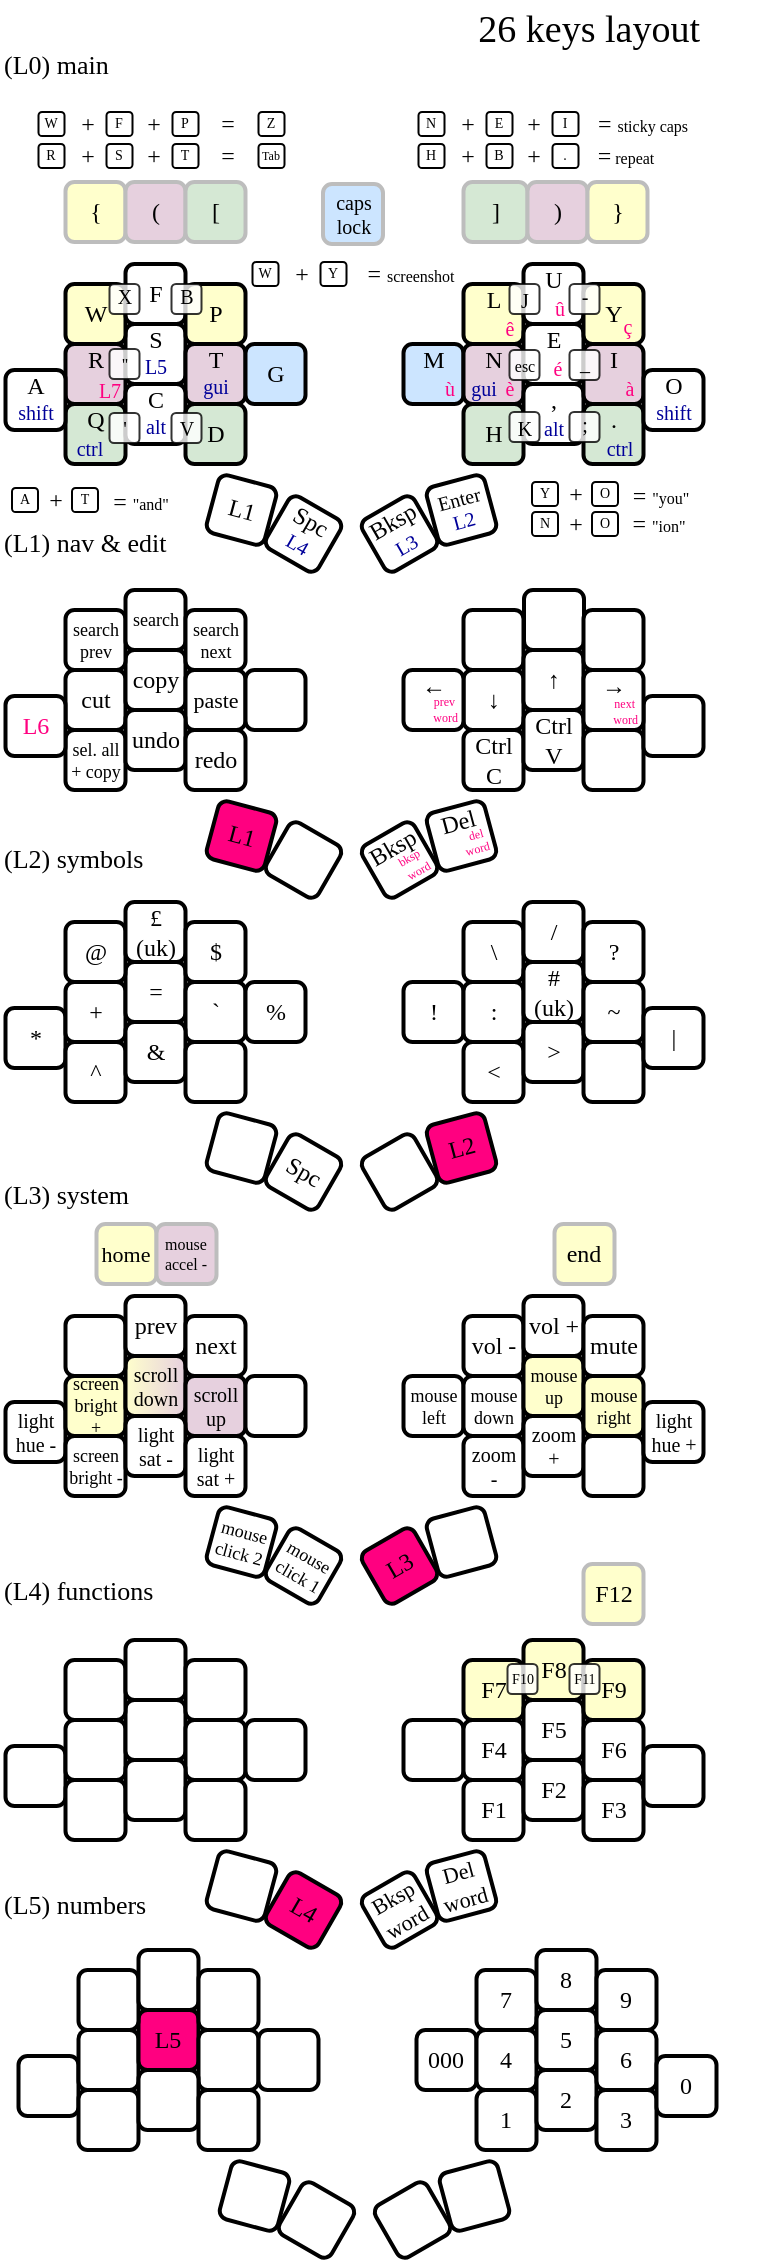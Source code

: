 <mxfile version="24.8.4">
  <diagram name="Page-1" id="VxbZsfQ6vlXJQv2ikdC8">
    <mxGraphModel dx="954" dy="581" grid="1" gridSize="10" guides="1" tooltips="1" connect="1" arrows="1" fold="1" page="1" pageScale="1" pageWidth="827" pageHeight="1169" math="0" shadow="0">
      <root>
        <mxCell id="0" />
        <mxCell id="1" parent="0" />
        <mxCell id="W65jjInmlXqQC7ASUcbz-11" value="" style="group" parent="1" vertex="1" connectable="0">
          <mxGeometry x="50.75" y="207" width="30" height="30" as="geometry" />
        </mxCell>
        <mxCell id="Ht8cUeteIGSEXaey3JQ4-4" value="Q&#xa;" style="whiteSpace=wrap;glass=0;rounded=1;shadow=0;textShadow=0;strokeWidth=2;perimeterSpacing=2;flipV=1;flipH=1;fillColor=#D5E8D4;fontFamily=Comic Sans MS;fontStyle=0;" parent="W65jjInmlXqQC7ASUcbz-11" vertex="1">
          <mxGeometry width="30" height="30" as="geometry" />
        </mxCell>
        <mxCell id="W65jjInmlXqQC7ASUcbz-9" value="ctrl" style="text;html=1;align=center;verticalAlign=middle;whiteSpace=wrap;rounded=0;fontFamily=Comic Sans MS;fontSize=10;fontColor=#000099;" parent="W65jjInmlXqQC7ASUcbz-11" vertex="1">
          <mxGeometry x="2" y="17" width="20" height="10" as="geometry" />
        </mxCell>
        <mxCell id="Ht8cUeteIGSEXaey3JQ4-3" value="R&#xa;" style="whiteSpace=wrap;glass=0;rounded=1;shadow=0;textShadow=0;strokeWidth=2;perimeterSpacing=2;flipV=1;flipH=1;fillColor=#E6D0DE;fontFamily=Comic Sans MS;fontStyle=0;" parent="1" vertex="1">
          <mxGeometry x="50.75" y="177" width="30" height="30" as="geometry" />
        </mxCell>
        <mxCell id="Ht8cUeteIGSEXaey3JQ4-5" value="S&#xa;" style="whiteSpace=wrap;glass=0;rounded=1;shadow=0;textShadow=0;strokeWidth=2;perimeterSpacing=2;flipV=1;flipH=1;fontFamily=Comic Sans MS;fontStyle=0;" parent="1" vertex="1">
          <mxGeometry x="80.75" y="167" width="30" height="30" as="geometry" />
        </mxCell>
        <mxCell id="Ht8cUeteIGSEXaey3JQ4-6" value="T&#xa;" style="whiteSpace=wrap;glass=0;rounded=1;shadow=0;textShadow=0;strokeWidth=2;perimeterSpacing=2;flipV=1;flipH=1;fillColor=#E6D0DE;fontFamily=Comic Sans MS;fontStyle=0;" parent="1" vertex="1">
          <mxGeometry x="110.75" y="177" width="30" height="30" as="geometry" />
        </mxCell>
        <mxCell id="Ht8cUeteIGSEXaey3JQ4-7" value="C&#xa;" style="whiteSpace=wrap;glass=0;rounded=1;shadow=0;textShadow=0;strokeWidth=2;perimeterSpacing=2;flipV=1;flipH=1;fontFamily=Comic Sans MS;fontStyle=0;" parent="1" vertex="1">
          <mxGeometry x="80.75" y="197" width="30" height="30" as="geometry" />
        </mxCell>
        <mxCell id="Ht8cUeteIGSEXaey3JQ4-8" value="D" style="whiteSpace=wrap;glass=0;rounded=1;shadow=0;textShadow=0;strokeWidth=2;perimeterSpacing=2;flipV=1;flipH=1;fillColor=#D5E8D4;fontFamily=Comic Sans MS;fontStyle=0;" parent="1" vertex="1">
          <mxGeometry x="110.75" y="207" width="30" height="30" as="geometry" />
        </mxCell>
        <mxCell id="Ht8cUeteIGSEXaey3JQ4-9" value="W" style="whiteSpace=wrap;glass=0;rounded=1;shadow=0;textShadow=0;strokeWidth=2;perimeterSpacing=2;flipV=1;flipH=1;fillColor=#FFFFCC;fontFamily=Comic Sans MS;fontStyle=0;" parent="1" vertex="1">
          <mxGeometry x="50.75" y="147" width="30" height="30" as="geometry" />
        </mxCell>
        <mxCell id="Ht8cUeteIGSEXaey3JQ4-10" value="F" style="whiteSpace=wrap;glass=0;rounded=1;shadow=0;textShadow=0;strokeWidth=2;perimeterSpacing=2;fontFamily=Comic Sans MS;fontStyle=0;" parent="1" vertex="1">
          <mxGeometry x="80.75" y="137" width="30" height="30" as="geometry" />
        </mxCell>
        <mxCell id="Ht8cUeteIGSEXaey3JQ4-11" value="P" style="whiteSpace=wrap;glass=0;rounded=1;shadow=0;textShadow=0;strokeWidth=2;perimeterSpacing=2;flipV=1;flipH=1;fillColor=#FFFFCC;fontFamily=Comic Sans MS;fontStyle=0;" parent="1" vertex="1">
          <mxGeometry x="110.75" y="147" width="30" height="30" as="geometry" />
        </mxCell>
        <mxCell id="Ht8cUeteIGSEXaey3JQ4-13" value="G" style="whiteSpace=wrap;glass=0;rounded=1;shadow=0;textShadow=0;strokeWidth=2;perimeterSpacing=2;flipV=1;flipH=1;fillColor=#CCE5FF;fontFamily=Comic Sans MS;fontStyle=0;" parent="1" vertex="1">
          <mxGeometry x="140.75" y="177" width="30" height="30" as="geometry" />
        </mxCell>
        <mxCell id="Ht8cUeteIGSEXaey3JQ4-14" value="M&#xa;" style="whiteSpace=wrap;glass=0;rounded=1;shadow=0;textShadow=0;strokeWidth=2;perimeterSpacing=2;flipV=1;flipH=1;fillColor=#CCE5FF;fontFamily=Comic Sans MS;fontStyle=0;" parent="1" vertex="1">
          <mxGeometry x="219.75" y="177" width="30" height="30" as="geometry" />
        </mxCell>
        <mxCell id="Ht8cUeteIGSEXaey3JQ4-16" value="N&#xa;" style="whiteSpace=wrap;glass=0;rounded=1;shadow=0;textShadow=0;strokeWidth=2;perimeterSpacing=2;flipV=1;flipH=1;fillColor=#E6D0DE;fontFamily=Comic Sans MS;fontStyle=0;" parent="1" vertex="1">
          <mxGeometry x="249.75" y="177" width="30" height="30" as="geometry" />
        </mxCell>
        <mxCell id="Ht8cUeteIGSEXaey3JQ4-17" value="H" style="whiteSpace=wrap;glass=0;rounded=1;shadow=0;textShadow=0;strokeWidth=2;perimeterSpacing=2;flipV=1;flipH=1;fillColor=#D5E8D4;fontFamily=Comic Sans MS;fontStyle=0;" parent="1" vertex="1">
          <mxGeometry x="249.75" y="207" width="30" height="30" as="geometry" />
        </mxCell>
        <mxCell id="Ht8cUeteIGSEXaey3JQ4-18" value="L&#xa;" style="whiteSpace=wrap;glass=0;rounded=1;shadow=0;textShadow=0;strokeWidth=2;perimeterSpacing=2;flipV=1;flipH=1;fillColor=#FFFFCC;fontFamily=Comic Sans MS;fontStyle=0;" parent="1" vertex="1">
          <mxGeometry x="249.75" y="147" width="30" height="30" as="geometry" />
        </mxCell>
        <mxCell id="Ht8cUeteIGSEXaey3JQ4-19" value="E&#xa;" style="whiteSpace=wrap;glass=0;rounded=1;shadow=0;textShadow=0;strokeWidth=2;perimeterSpacing=2;flipV=1;flipH=1;fontFamily=Comic Sans MS;fontStyle=0;" parent="1" vertex="1">
          <mxGeometry x="279.75" y="167" width="30" height="30" as="geometry" />
        </mxCell>
        <mxCell id="Ht8cUeteIGSEXaey3JQ4-20" value=",&#xa;" style="whiteSpace=wrap;glass=0;rounded=1;shadow=0;textShadow=0;strokeWidth=2;perimeterSpacing=2;flipV=1;flipH=1;fontFamily=Comic Sans MS;fontStyle=0;" parent="1" vertex="1">
          <mxGeometry x="279.75" y="197" width="30" height="30" as="geometry" />
        </mxCell>
        <mxCell id="Ht8cUeteIGSEXaey3JQ4-21" value="U&#xa;" style="whiteSpace=wrap;glass=0;rounded=1;shadow=0;textShadow=0;strokeWidth=2;perimeterSpacing=2;flipV=1;flipH=1;fontFamily=Comic Sans MS;fontStyle=0;" parent="1" vertex="1">
          <mxGeometry x="279.75" y="137" width="30" height="30" as="geometry" />
        </mxCell>
        <mxCell id="Ht8cUeteIGSEXaey3JQ4-22" value="I&#xa;" style="whiteSpace=wrap;glass=0;rounded=1;shadow=0;textShadow=0;strokeWidth=2;perimeterSpacing=2;flipV=1;flipH=1;fillColor=#E6D0DE;fontFamily=Comic Sans MS;fontStyle=0;" parent="1" vertex="1">
          <mxGeometry x="309.75" y="177" width="30" height="30" as="geometry" />
        </mxCell>
        <mxCell id="Ht8cUeteIGSEXaey3JQ4-23" value=".&#xa;" style="whiteSpace=wrap;glass=0;rounded=1;shadow=0;textShadow=0;strokeWidth=2;perimeterSpacing=2;flipV=1;flipH=1;fillColor=#D5E8D4;fontFamily=Comic Sans MS;fontStyle=0;" parent="1" vertex="1">
          <mxGeometry x="309.75" y="207" width="30" height="30" as="geometry" />
        </mxCell>
        <mxCell id="Ht8cUeteIGSEXaey3JQ4-24" value="Y" style="whiteSpace=wrap;glass=0;rounded=1;shadow=0;textShadow=0;strokeWidth=2;perimeterSpacing=2;flipV=1;flipH=1;fillColor=#FFFFCC;fontFamily=Comic Sans MS;fontStyle=0;" parent="1" vertex="1">
          <mxGeometry x="309.75" y="147" width="30" height="30" as="geometry" />
        </mxCell>
        <mxCell id="Ht8cUeteIGSEXaey3JQ4-25" value="O&#xa;" style="whiteSpace=wrap;glass=0;rounded=1;shadow=0;textShadow=0;strokeWidth=2;perimeterSpacing=2;flipV=1;flipH=1;fontFamily=Comic Sans MS;fontStyle=0;" parent="1" vertex="1">
          <mxGeometry x="339.75" y="190" width="30" height="30" as="geometry" />
        </mxCell>
        <mxCell id="Ht8cUeteIGSEXaey3JQ4-27" value="L1" style="whiteSpace=wrap;glass=0;rounded=1;shadow=0;textShadow=0;rotation=15;direction=west;strokeWidth=2;perimeterSpacing=2;flipV=1;flipH=1;fontFamily=Comic Sans MS;fontStyle=0;" parent="1" vertex="1">
          <mxGeometry x="123.75" y="245" width="30" height="30" as="geometry" />
        </mxCell>
        <mxCell id="Ht8cUeteIGSEXaey3JQ4-28" value="Spc&#xa;" style="whiteSpace=wrap;glass=0;rounded=1;shadow=0;textShadow=0;rotation=30;direction=north;strokeWidth=2;perimeterSpacing=2;flipV=1;flipH=1;fontFamily=Comic Sans MS;fontStyle=0;" parent="1" vertex="1">
          <mxGeometry x="154.75" y="257" width="30" height="30" as="geometry" />
        </mxCell>
        <mxCell id="Ht8cUeteIGSEXaey3JQ4-29" value="Bksp&#xa;" style="whiteSpace=wrap;glass=0;rounded=1;shadow=0;textShadow=0;rotation=-30;direction=north;strokeWidth=2;perimeterSpacing=2;flipV=1;flipH=1;fontFamily=Comic Sans MS;fontStyle=0;" parent="1" vertex="1">
          <mxGeometry x="202.75" y="257" width="30" height="30" as="geometry" />
        </mxCell>
        <mxCell id="Ht8cUeteIGSEXaey3JQ4-30" value="Enter&#xa;" style="whiteSpace=wrap;glass=0;rounded=1;shadow=0;textShadow=0;rotation=-15;direction=west;strokeWidth=2;perimeterSpacing=2;flipV=1;flipH=1;fontFamily=Comic Sans MS;fontStyle=0;fontSize=10;" parent="1" vertex="1">
          <mxGeometry x="233.75" y="245" width="30" height="30" as="geometry" />
        </mxCell>
        <mxCell id="Ht8cUeteIGSEXaey3JQ4-33" value="cut" style="whiteSpace=wrap;glass=0;rounded=1;shadow=0;textShadow=0;strokeWidth=2;perimeterSpacing=2;flipV=1;flipH=1;fontFamily=Comic Sans MS;fontStyle=0;" parent="1" vertex="1">
          <mxGeometry x="50.75" y="340" width="30" height="30" as="geometry" />
        </mxCell>
        <mxCell id="Ht8cUeteIGSEXaey3JQ4-34" value="sel. all + copy" style="whiteSpace=wrap;glass=0;rounded=1;shadow=0;textShadow=0;strokeWidth=2;perimeterSpacing=2;flipV=1;flipH=1;fontFamily=Comic Sans MS;fontStyle=0;fontSize=9;" parent="1" vertex="1">
          <mxGeometry x="50.75" y="370" width="30" height="30" as="geometry" />
        </mxCell>
        <mxCell id="Ht8cUeteIGSEXaey3JQ4-35" value="copy" style="whiteSpace=wrap;glass=0;rounded=1;shadow=0;textShadow=0;strokeWidth=2;perimeterSpacing=2;flipV=1;flipH=1;fontFamily=Comic Sans MS;fontStyle=0;" parent="1" vertex="1">
          <mxGeometry x="80.75" y="330" width="30" height="30" as="geometry" />
        </mxCell>
        <mxCell id="Ht8cUeteIGSEXaey3JQ4-36" value="paste" style="whiteSpace=wrap;glass=0;rounded=1;shadow=0;textShadow=0;fontSize=11;strokeWidth=2;perimeterSpacing=2;flipV=1;flipH=1;fontFamily=Comic Sans MS;fontStyle=0;" parent="1" vertex="1">
          <mxGeometry x="110.75" y="340" width="30" height="30" as="geometry" />
        </mxCell>
        <mxCell id="Ht8cUeteIGSEXaey3JQ4-37" value="undo" style="whiteSpace=wrap;glass=0;rounded=1;shadow=0;textShadow=0;strokeWidth=2;perimeterSpacing=2;flipV=1;flipH=1;fontFamily=Comic Sans MS;fontStyle=0;" parent="1" vertex="1">
          <mxGeometry x="80.75" y="360" width="30" height="30" as="geometry" />
        </mxCell>
        <mxCell id="Ht8cUeteIGSEXaey3JQ4-38" value="redo" style="whiteSpace=wrap;glass=0;rounded=1;shadow=0;textShadow=0;strokeWidth=2;perimeterSpacing=2;flipV=1;flipH=1;fontFamily=Comic Sans MS;fontStyle=0;" parent="1" vertex="1">
          <mxGeometry x="110.75" y="370" width="30" height="30" as="geometry" />
        </mxCell>
        <mxCell id="Ht8cUeteIGSEXaey3JQ4-39" value="search&#xa;prev" style="whiteSpace=wrap;glass=0;rounded=1;shadow=0;textShadow=0;strokeWidth=2;perimeterSpacing=2;flipV=1;flipH=1;fontFamily=Comic Sans MS;fontStyle=0;fontSize=9;" parent="1" vertex="1">
          <mxGeometry x="50.75" y="310" width="30" height="30" as="geometry" />
        </mxCell>
        <mxCell id="Ht8cUeteIGSEXaey3JQ4-40" value="search" style="whiteSpace=wrap;glass=0;rounded=1;shadow=0;textShadow=0;fontSize=9;strokeWidth=2;perimeterSpacing=2;flipV=1;flipH=1;fontFamily=Comic Sans MS;fontStyle=0;" parent="1" vertex="1">
          <mxGeometry x="80.75" y="300" width="30" height="30" as="geometry" />
        </mxCell>
        <mxCell id="Ht8cUeteIGSEXaey3JQ4-41" value="search&#xa;next" style="whiteSpace=wrap;glass=0;rounded=1;shadow=0;textShadow=0;strokeWidth=2;perimeterSpacing=2;flipV=1;flipH=1;fontFamily=Comic Sans MS;fontStyle=0;fontSize=9;" parent="1" vertex="1">
          <mxGeometry x="110.75" y="310" width="30" height="30" as="geometry" />
        </mxCell>
        <mxCell id="Ht8cUeteIGSEXaey3JQ4-42" value="" style="whiteSpace=wrap;glass=0;rounded=1;shadow=0;textShadow=0;strokeWidth=2;perimeterSpacing=2;flipV=1;flipH=1;fontFamily=Comic Sans MS;fontStyle=0;" parent="1" vertex="1">
          <mxGeometry x="140.75" y="340" width="30" height="30" as="geometry" />
        </mxCell>
        <mxCell id="Ht8cUeteIGSEXaey3JQ4-46" value="↓" style="whiteSpace=wrap;glass=0;rounded=1;shadow=0;textShadow=0;strokeWidth=2;perimeterSpacing=2;flipV=1;flipH=1;fontFamily=Comic Sans MS;fontStyle=0;" parent="1" vertex="1">
          <mxGeometry x="249.75" y="340" width="30" height="30" as="geometry" />
        </mxCell>
        <mxCell id="Ht8cUeteIGSEXaey3JQ4-47" value="Ctrl C" style="whiteSpace=wrap;glass=0;rounded=1;shadow=0;textShadow=0;strokeWidth=2;perimeterSpacing=2;flipV=1;flipH=1;fontFamily=Comic Sans MS;fontStyle=0;" parent="1" vertex="1">
          <mxGeometry x="249.75" y="370" width="30" height="30" as="geometry" />
        </mxCell>
        <mxCell id="Ht8cUeteIGSEXaey3JQ4-48" value="" style="whiteSpace=wrap;glass=0;rounded=1;shadow=0;textShadow=0;fontSize=9;strokeWidth=2;perimeterSpacing=2;flipV=1;flipH=1;fontFamily=Comic Sans MS;fontStyle=0;" parent="1" vertex="1">
          <mxGeometry x="249.75" y="310" width="30" height="30" as="geometry" />
        </mxCell>
        <mxCell id="Ht8cUeteIGSEXaey3JQ4-49" value="↑" style="whiteSpace=wrap;glass=0;rounded=1;shadow=0;textShadow=0;strokeWidth=2;perimeterSpacing=2;flipV=1;flipH=1;fontFamily=Comic Sans MS;fontStyle=0;" parent="1" vertex="1">
          <mxGeometry x="279.75" y="330" width="30" height="30" as="geometry" />
        </mxCell>
        <mxCell id="Ht8cUeteIGSEXaey3JQ4-50" value="Ctrl V" style="whiteSpace=wrap;glass=0;rounded=1;shadow=0;textShadow=0;strokeWidth=2;perimeterSpacing=2;flipV=1;flipH=1;fontFamily=Comic Sans MS;fontStyle=0;" parent="1" vertex="1">
          <mxGeometry x="279.75" y="360" width="30" height="30" as="geometry" />
        </mxCell>
        <mxCell id="Ht8cUeteIGSEXaey3JQ4-51" value="" style="whiteSpace=wrap;glass=0;rounded=1;shadow=0;textShadow=0;strokeWidth=2;perimeterSpacing=2;flipV=1;flipH=1;fontFamily=Comic Sans MS;fontStyle=0;gradientColor=none;gradientDirection=radial;" parent="1" vertex="1">
          <mxGeometry x="280" y="300" width="30" height="30" as="geometry" />
        </mxCell>
        <mxCell id="Ht8cUeteIGSEXaey3JQ4-53" value="" style="whiteSpace=wrap;glass=0;rounded=1;shadow=0;textShadow=0;strokeWidth=2;perimeterSpacing=2;flipV=1;flipH=1;fontFamily=Comic Sans MS;fontStyle=0;fontSize=9;" parent="1" vertex="1">
          <mxGeometry x="309.75" y="370" width="30" height="30" as="geometry" />
        </mxCell>
        <mxCell id="Ht8cUeteIGSEXaey3JQ4-54" value="" style="whiteSpace=wrap;glass=0;rounded=1;shadow=0;textShadow=0;strokeWidth=2;perimeterSpacing=2;flipV=1;flipH=1;fontFamily=Comic Sans MS;fontStyle=0;" parent="1" vertex="1">
          <mxGeometry x="309.75" y="310" width="30" height="30" as="geometry" />
        </mxCell>
        <mxCell id="Ht8cUeteIGSEXaey3JQ4-55" value="" style="whiteSpace=wrap;glass=0;rounded=1;shadow=0;textShadow=0;strokeWidth=2;perimeterSpacing=2;flipV=1;flipH=1;fontFamily=Comic Sans MS;fontStyle=0;" parent="1" vertex="1">
          <mxGeometry x="339.75" y="353" width="30" height="30" as="geometry" />
        </mxCell>
        <mxCell id="Ht8cUeteIGSEXaey3JQ4-57" value="L1" style="whiteSpace=wrap;glass=0;rounded=1;shadow=0;textShadow=0;rotation=15;direction=west;labelBackgroundColor=none;fillColor=#FF0080;strokeWidth=2;perimeterSpacing=2;flipV=1;flipH=1;fontFamily=Comic Sans MS;fontStyle=0;" parent="1" vertex="1">
          <mxGeometry x="123.75" y="408" width="30" height="30" as="geometry" />
        </mxCell>
        <mxCell id="Ht8cUeteIGSEXaey3JQ4-58" value="" style="whiteSpace=wrap;glass=0;rounded=1;shadow=0;textShadow=0;rotation=30;direction=north;strokeWidth=2;perimeterSpacing=2;flipV=1;flipH=1;fontFamily=Comic Sans MS;fontStyle=0;" parent="1" vertex="1">
          <mxGeometry x="154.75" y="420" width="30" height="30" as="geometry" />
        </mxCell>
        <mxCell id="Ht8cUeteIGSEXaey3JQ4-59" value="Bksp&#xa;" style="whiteSpace=wrap;glass=0;rounded=1;shadow=0;textShadow=0;rotation=-30;direction=north;strokeWidth=2;perimeterSpacing=2;fontFamily=Comic Sans MS;fontStyle=0;" parent="1" vertex="1">
          <mxGeometry x="202.75" y="420" width="30" height="30" as="geometry" />
        </mxCell>
        <mxCell id="Ht8cUeteIGSEXaey3JQ4-60" value="Del&#xa;" style="whiteSpace=wrap;glass=0;rounded=1;shadow=0;textShadow=0;rotation=-15;direction=west;strokeWidth=2;perimeterSpacing=2;flipV=1;flipH=1;fontFamily=Comic Sans MS;fontStyle=0;" parent="1" vertex="1">
          <mxGeometry x="233.75" y="408" width="30" height="30" as="geometry" />
        </mxCell>
        <mxCell id="Ht8cUeteIGSEXaey3JQ4-61" value="{" style="whiteSpace=wrap;glass=0;rounded=1;shadow=0;textShadow=0;strokeWidth=2;perimeterSpacing=2;flipV=1;flipH=1;fillColor=#FFFFCC;strokeColor=#BDBDBD;fontFamily=Comic Sans MS;fontStyle=0;" parent="1" vertex="1">
          <mxGeometry x="50.75" y="96" width="30" height="30" as="geometry" />
        </mxCell>
        <mxCell id="Ht8cUeteIGSEXaey3JQ4-62" value="(" style="whiteSpace=wrap;glass=0;rounded=1;shadow=0;textShadow=0;strokeWidth=2;perimeterSpacing=2;flipV=1;flipH=1;fillColor=#E6D0DE;strokeColor=#BDBDBD;fontFamily=Comic Sans MS;fontStyle=0;" parent="1" vertex="1">
          <mxGeometry x="80.75" y="96" width="30" height="30" as="geometry" />
        </mxCell>
        <mxCell id="Ht8cUeteIGSEXaey3JQ4-63" value="[" style="whiteSpace=wrap;glass=0;rounded=1;shadow=0;textShadow=0;strokeWidth=2;perimeterSpacing=2;flipV=1;flipH=1;fillColor=#D5E8D4;strokeColor=#BDBDBD;fontFamily=Comic Sans MS;fontStyle=0;" parent="1" vertex="1">
          <mxGeometry x="110.75" y="96" width="30" height="30" as="geometry" />
        </mxCell>
        <mxCell id="Ht8cUeteIGSEXaey3JQ4-64" value="B" style="glass=0;rounded=1;shadow=0;textShadow=0;strokeWidth=1;perimeterSpacing=0;flipV=1;flipH=1;fontSize=10;opacity=80;fillColor=#FFFFFF;verticalAlign=bottom;fontFamily=Comic Sans MS;fontStyle=0;strokeColor=#000000;labelBackgroundColor=none;labelBorderColor=none;whiteSpace=wrap;align=center;fontColor=default;" parent="1" vertex="1">
          <mxGeometry x="103.75" y="147" width="15" height="15" as="geometry" />
        </mxCell>
        <mxCell id="Ht8cUeteIGSEXaey3JQ4-65" value="X" style="glass=0;rounded=1;shadow=0;textShadow=0;strokeWidth=1;perimeterSpacing=0;flipV=1;flipH=1;fontSize=10;opacity=80;fillColor=#FFFFFF;verticalAlign=bottom;fontFamily=Comic Sans MS;fontStyle=0;strokeColor=#000000;labelBackgroundColor=none;labelBorderColor=none;whiteSpace=wrap;" parent="1" vertex="1">
          <mxGeometry x="72.75" y="147" width="15" height="15" as="geometry" />
        </mxCell>
        <mxCell id="Ht8cUeteIGSEXaey3JQ4-67" value="]" style="whiteSpace=wrap;glass=0;rounded=1;shadow=0;textShadow=0;strokeWidth=2;perimeterSpacing=2;flipV=1;flipH=1;fillColor=#D5E8D4;strokeColor=#BDBDBD;fontFamily=Comic Sans MS;fontStyle=0;" parent="1" vertex="1">
          <mxGeometry x="249.75" y="96" width="32" height="30" as="geometry" />
        </mxCell>
        <mxCell id="Ht8cUeteIGSEXaey3JQ4-68" value=")" style="whiteSpace=wrap;glass=0;rounded=1;shadow=0;textShadow=0;strokeWidth=2;perimeterSpacing=2;flipV=1;flipH=1;fillColor=#E6D0DE;strokeColor=#BDBDBD;fontFamily=Comic Sans MS;fontStyle=0;" parent="1" vertex="1">
          <mxGeometry x="281.75" y="96" width="30" height="30" as="geometry" />
        </mxCell>
        <mxCell id="Ht8cUeteIGSEXaey3JQ4-69" value="}" style="whiteSpace=wrap;glass=0;rounded=1;shadow=0;textShadow=0;strokeWidth=2;perimeterSpacing=2;flipV=1;flipH=1;fillColor=#FFFFCC;strokeColor=#BDBDBD;fontFamily=Comic Sans MS;fontStyle=0;" parent="1" vertex="1">
          <mxGeometry x="311.75" y="96" width="30" height="30" as="geometry" />
        </mxCell>
        <mxCell id="Ht8cUeteIGSEXaey3JQ4-70" value="J" style="glass=0;rounded=1;shadow=0;textShadow=0;strokeWidth=1;perimeterSpacing=0;flipV=1;flipH=1;fontSize=10;opacity=80;fillColor=#FFFFFF;verticalAlign=middle;fontFamily=Comic Sans MS;fontStyle=0;strokeColor=#000000;labelBackgroundColor=none;labelBorderColor=none;whiteSpace=wrap;align=center;fontColor=default;" parent="1" vertex="1">
          <mxGeometry x="272.75" y="147" width="15" height="15" as="geometry" />
        </mxCell>
        <mxCell id="Ht8cUeteIGSEXaey3JQ4-71" value="-" style="glass=0;rounded=1;shadow=0;textShadow=0;strokeWidth=1;perimeterSpacing=0;flipV=1;flipH=1;fontSize=10;opacity=80;fillColor=#FFFFFF;verticalAlign=bottom;fontFamily=Comic Sans MS;fontStyle=0;strokeColor=#000000;labelBackgroundColor=none;labelBorderColor=none;whiteSpace=wrap;align=center;fontColor=default;" parent="1" vertex="1">
          <mxGeometry x="302.75" y="147" width="15" height="15" as="geometry" />
        </mxCell>
        <mxCell id="Ht8cUeteIGSEXaey3JQ4-72" value="esc" style="glass=0;rounded=1;shadow=0;textShadow=0;strokeWidth=1;perimeterSpacing=0;flipV=1;flipH=1;fontSize=8;opacity=80;fillColor=#FFFFFF;verticalAlign=middle;fontFamily=Comic Sans MS;fontStyle=0;strokeColor=#000000;labelBackgroundColor=none;labelBorderColor=none;whiteSpace=wrap;align=center;fontColor=default;" parent="1" vertex="1">
          <mxGeometry x="272.75" y="180" width="15" height="15" as="geometry" />
        </mxCell>
        <mxCell id="Ht8cUeteIGSEXaey3JQ4-73" value="_" style="glass=0;rounded=1;shadow=0;textShadow=0;strokeWidth=1;perimeterSpacing=0;flipV=1;flipH=1;fontSize=10;opacity=80;fillColor=#FFFFFF;verticalAlign=bottom;fontStyle=0;fontFamily=Comic Sans MS;strokeColor=#000000;labelBackgroundColor=none;labelBorderColor=none;whiteSpace=wrap;align=center;fontColor=default;" parent="1" vertex="1">
          <mxGeometry x="302.75" y="180" width="15" height="15" as="geometry" />
        </mxCell>
        <mxCell id="Ht8cUeteIGSEXaey3JQ4-74" value="K" style="glass=0;rounded=1;shadow=0;textShadow=0;strokeWidth=1;perimeterSpacing=0;flipV=1;flipH=1;fontSize=10;opacity=80;fillColor=#FFFFFF;verticalAlign=middle;fontFamily=Comic Sans MS;fontStyle=0;strokeColor=#000000;labelBackgroundColor=none;labelBorderColor=none;whiteSpace=wrap;align=center;fontColor=default;" parent="1" vertex="1">
          <mxGeometry x="272.75" y="211" width="15" height="15" as="geometry" />
        </mxCell>
        <mxCell id="Ht8cUeteIGSEXaey3JQ4-75" value=";" style="glass=0;rounded=1;shadow=0;textShadow=0;strokeWidth=1;perimeterSpacing=0;flipV=1;flipH=1;fontSize=10;opacity=80;fillColor=#FFFFFF;verticalAlign=bottom;fontFamily=Comic Sans MS;fontStyle=0;strokeColor=#000000;labelBackgroundColor=none;labelBorderColor=none;whiteSpace=wrap;align=center;fontColor=default;" parent="1" vertex="1">
          <mxGeometry x="302.75" y="211" width="15" height="15" as="geometry" />
        </mxCell>
        <mxCell id="Ht8cUeteIGSEXaey3JQ4-76" value="*" style="whiteSpace=wrap;glass=0;rounded=1;shadow=0;textShadow=0;fontSize=12;strokeWidth=2;perimeterSpacing=2;flipV=1;flipH=1;fontFamily=Comic Sans MS;fontStyle=0;" parent="1" vertex="1">
          <mxGeometry x="20.75" y="509" width="30" height="30" as="geometry" />
        </mxCell>
        <mxCell id="Ht8cUeteIGSEXaey3JQ4-78" value="+" style="whiteSpace=wrap;glass=0;rounded=1;shadow=0;textShadow=0;strokeWidth=2;perimeterSpacing=2;flipV=1;flipH=1;fontFamily=Comic Sans MS;fontStyle=0;" parent="1" vertex="1">
          <mxGeometry x="50.75" y="496" width="30" height="30" as="geometry" />
        </mxCell>
        <mxCell id="Ht8cUeteIGSEXaey3JQ4-79" value="^" style="whiteSpace=wrap;glass=0;rounded=1;shadow=0;textShadow=0;strokeWidth=2;perimeterSpacing=2;flipV=1;flipH=1;fontFamily=Comic Sans MS;fontStyle=0;" parent="1" vertex="1">
          <mxGeometry x="50.75" y="526" width="30" height="30" as="geometry" />
        </mxCell>
        <mxCell id="Ht8cUeteIGSEXaey3JQ4-80" value="=" style="whiteSpace=wrap;glass=0;rounded=1;shadow=0;textShadow=0;strokeWidth=2;perimeterSpacing=2;flipV=1;flipH=1;fontFamily=Comic Sans MS;fontStyle=0;" parent="1" vertex="1">
          <mxGeometry x="80.75" y="486" width="30" height="30" as="geometry" />
        </mxCell>
        <mxCell id="Ht8cUeteIGSEXaey3JQ4-81" value="`" style="whiteSpace=wrap;glass=0;rounded=1;shadow=0;textShadow=0;fontSize=12;strokeWidth=2;perimeterSpacing=2;flipV=1;flipH=1;fontFamily=Comic Sans MS;fontStyle=0;" parent="1" vertex="1">
          <mxGeometry x="110.75" y="496" width="30" height="30" as="geometry" />
        </mxCell>
        <mxCell id="Ht8cUeteIGSEXaey3JQ4-82" value="&amp;" style="whiteSpace=wrap;glass=0;rounded=1;shadow=0;textShadow=0;strokeWidth=2;perimeterSpacing=2;flipV=1;flipH=1;fontFamily=Comic Sans MS;fontStyle=0;" parent="1" vertex="1">
          <mxGeometry x="80.75" y="516" width="30" height="30" as="geometry" />
        </mxCell>
        <mxCell id="Ht8cUeteIGSEXaey3JQ4-83" value="" style="whiteSpace=wrap;glass=0;rounded=1;shadow=0;textShadow=0;strokeWidth=2;perimeterSpacing=2;flipV=1;flipH=1;fontFamily=Comic Sans MS;fontStyle=0;" parent="1" vertex="1">
          <mxGeometry x="110.75" y="526" width="30" height="30" as="geometry" />
        </mxCell>
        <mxCell id="Ht8cUeteIGSEXaey3JQ4-84" value="@" style="whiteSpace=wrap;glass=0;rounded=1;shadow=0;textShadow=0;strokeWidth=2;perimeterSpacing=2;flipV=1;flipH=1;fontFamily=Comic Sans MS;fontStyle=0;" parent="1" vertex="1">
          <mxGeometry x="50.75" y="466" width="30" height="30" as="geometry" />
        </mxCell>
        <mxCell id="Ht8cUeteIGSEXaey3JQ4-85" value="£ (uk)" style="whiteSpace=wrap;glass=0;rounded=1;shadow=0;textShadow=0;fontSize=12;strokeWidth=2;perimeterSpacing=2;flipV=1;flipH=1;fontFamily=Comic Sans MS;fontStyle=0;" parent="1" vertex="1">
          <mxGeometry x="80.75" y="456" width="30" height="30" as="geometry" />
        </mxCell>
        <mxCell id="Ht8cUeteIGSEXaey3JQ4-86" value="$" style="whiteSpace=wrap;glass=0;rounded=1;shadow=0;textShadow=0;strokeWidth=2;perimeterSpacing=2;flipV=1;flipH=1;fontFamily=Comic Sans MS;fontStyle=0;" parent="1" vertex="1">
          <mxGeometry x="110.75" y="466" width="30" height="30" as="geometry" />
        </mxCell>
        <mxCell id="Ht8cUeteIGSEXaey3JQ4-87" value="%" style="whiteSpace=wrap;glass=0;rounded=1;shadow=0;textShadow=0;strokeWidth=2;perimeterSpacing=2;flipV=1;flipH=1;fontFamily=Comic Sans MS;fontStyle=0;" parent="1" vertex="1">
          <mxGeometry x="140.75" y="496" width="30" height="30" as="geometry" />
        </mxCell>
        <mxCell id="Ht8cUeteIGSEXaey3JQ4-89" value="!" style="whiteSpace=wrap;glass=0;rounded=1;shadow=0;textShadow=0;strokeWidth=2;perimeterSpacing=2;flipV=1;flipH=1;fontFamily=Comic Sans MS;fontStyle=0;" parent="1" vertex="1">
          <mxGeometry x="219.75" y="496" width="30" height="30" as="geometry" />
        </mxCell>
        <mxCell id="Ht8cUeteIGSEXaey3JQ4-91" value=":" style="whiteSpace=wrap;glass=0;rounded=1;shadow=0;textShadow=0;strokeWidth=2;perimeterSpacing=2;flipV=1;flipH=1;fontFamily=Comic Sans MS;fontStyle=0;" parent="1" vertex="1">
          <mxGeometry x="249.75" y="496" width="30" height="30" as="geometry" />
        </mxCell>
        <mxCell id="Ht8cUeteIGSEXaey3JQ4-92" value="&lt;" style="whiteSpace=wrap;glass=0;rounded=1;shadow=0;textShadow=0;strokeWidth=2;perimeterSpacing=2;flipV=1;flipH=1;fontFamily=Comic Sans MS;fontStyle=0;" parent="1" vertex="1">
          <mxGeometry x="249.75" y="526" width="30" height="30" as="geometry" />
        </mxCell>
        <mxCell id="Ht8cUeteIGSEXaey3JQ4-93" value="\" style="whiteSpace=wrap;glass=0;rounded=1;shadow=0;textShadow=0;fontSize=12;strokeWidth=2;perimeterSpacing=2;flipV=1;flipH=1;fontFamily=Comic Sans MS;fontStyle=0;" parent="1" vertex="1">
          <mxGeometry x="249.75" y="466" width="30" height="30" as="geometry" />
        </mxCell>
        <mxCell id="Ht8cUeteIGSEXaey3JQ4-94" value="# (uk)" style="whiteSpace=wrap;glass=0;rounded=1;shadow=0;textShadow=0;strokeWidth=2;perimeterSpacing=2;flipV=1;flipH=1;fontFamily=Comic Sans MS;fontStyle=0;" parent="1" vertex="1">
          <mxGeometry x="279.75" y="486" width="30" height="30" as="geometry" />
        </mxCell>
        <mxCell id="Ht8cUeteIGSEXaey3JQ4-95" value="&gt;" style="whiteSpace=wrap;glass=0;rounded=1;shadow=0;textShadow=0;strokeWidth=2;perimeterSpacing=2;flipV=1;flipH=1;fontFamily=Comic Sans MS;fontStyle=0;" parent="1" vertex="1">
          <mxGeometry x="279.75" y="516" width="30" height="30" as="geometry" />
        </mxCell>
        <mxCell id="Ht8cUeteIGSEXaey3JQ4-96" value="/" style="whiteSpace=wrap;glass=0;rounded=1;shadow=0;textShadow=0;strokeWidth=2;perimeterSpacing=2;flipV=1;flipH=1;fontFamily=Comic Sans MS;fontStyle=0;" parent="1" vertex="1">
          <mxGeometry x="279.75" y="456" width="30" height="30" as="geometry" />
        </mxCell>
        <mxCell id="Ht8cUeteIGSEXaey3JQ4-97" value="~" style="whiteSpace=wrap;glass=0;rounded=1;shadow=0;textShadow=0;strokeWidth=2;perimeterSpacing=2;flipV=1;flipH=1;fontFamily=Comic Sans MS;fontStyle=0;" parent="1" vertex="1">
          <mxGeometry x="309.75" y="496" width="30" height="30" as="geometry" />
        </mxCell>
        <mxCell id="Ht8cUeteIGSEXaey3JQ4-98" value="" style="whiteSpace=wrap;glass=0;rounded=1;shadow=0;textShadow=0;strokeWidth=2;perimeterSpacing=2;flipV=1;flipH=1;fontFamily=Comic Sans MS;fontStyle=0;" parent="1" vertex="1">
          <mxGeometry x="309.75" y="526" width="30" height="30" as="geometry" />
        </mxCell>
        <mxCell id="Ht8cUeteIGSEXaey3JQ4-99" value="?" style="whiteSpace=wrap;glass=0;rounded=1;shadow=0;textShadow=0;strokeWidth=2;perimeterSpacing=2;flipV=1;flipH=1;fontFamily=Comic Sans MS;fontStyle=0;" parent="1" vertex="1">
          <mxGeometry x="309.75" y="466" width="30" height="30" as="geometry" />
        </mxCell>
        <mxCell id="Ht8cUeteIGSEXaey3JQ4-100" value="|" style="whiteSpace=wrap;glass=0;rounded=1;shadow=0;textShadow=0;strokeWidth=2;perimeterSpacing=2;flipV=1;flipH=1;fontFamily=Comic Sans MS;fontStyle=0;" parent="1" vertex="1">
          <mxGeometry x="339.75" y="509" width="30" height="30" as="geometry" />
        </mxCell>
        <mxCell id="Ht8cUeteIGSEXaey3JQ4-102" value="" style="whiteSpace=wrap;glass=0;rounded=1;shadow=0;textShadow=0;rotation=15;direction=west;labelBackgroundColor=none;fillColor=#FFFFFF;strokeWidth=2;perimeterSpacing=2;flipV=1;flipH=1;fontFamily=Comic Sans MS;fontStyle=0;" parent="1" vertex="1">
          <mxGeometry x="123.75" y="564" width="30" height="30" as="geometry" />
        </mxCell>
        <mxCell id="Ht8cUeteIGSEXaey3JQ4-103" value="Spc" style="whiteSpace=wrap;glass=0;rounded=1;shadow=0;textShadow=0;rotation=30;direction=north;strokeWidth=2;perimeterSpacing=2;flipV=1;flipH=1;fontFamily=Comic Sans MS;fontStyle=0;" parent="1" vertex="1">
          <mxGeometry x="154.75" y="576" width="30" height="30" as="geometry" />
        </mxCell>
        <mxCell id="Ht8cUeteIGSEXaey3JQ4-104" value="" style="whiteSpace=wrap;glass=0;rounded=1;shadow=0;textShadow=0;rotation=-30;direction=north;strokeWidth=2;perimeterSpacing=2;fontFamily=Comic Sans MS;fontStyle=0;" parent="1" vertex="1">
          <mxGeometry x="202.75" y="576" width="30" height="30" as="geometry" />
        </mxCell>
        <mxCell id="Ht8cUeteIGSEXaey3JQ4-105" value="L2" style="whiteSpace=wrap;glass=0;rounded=1;shadow=0;textShadow=0;rotation=-15;direction=west;strokeWidth=2;perimeterSpacing=2;flipV=1;flipH=1;fontFamily=Comic Sans MS;fontStyle=0;fillColor=#FF0080;" parent="1" vertex="1">
          <mxGeometry x="233.75" y="564" width="30" height="30" as="geometry" />
        </mxCell>
        <mxCell id="Ht8cUeteIGSEXaey3JQ4-106" value="light hue -" style="whiteSpace=wrap;glass=0;rounded=1;shadow=0;textShadow=0;fontSize=10;strokeWidth=2;perimeterSpacing=2;flipV=1;flipH=1;fontFamily=Comic Sans MS;fontStyle=0;" parent="1" vertex="1">
          <mxGeometry x="20.75" y="706" width="30" height="30" as="geometry" />
        </mxCell>
        <mxCell id="Ht8cUeteIGSEXaey3JQ4-108" value="screen bright +" style="whiteSpace=wrap;glass=0;rounded=1;shadow=0;textShadow=0;strokeWidth=2;perimeterSpacing=2;flipV=1;flipH=1;fontFamily=Comic Sans MS;fontStyle=0;fontSize=9;gradientColor=none;fillColor=#FFFFCC;" parent="1" vertex="1">
          <mxGeometry x="50.75" y="693" width="30" height="30" as="geometry" />
        </mxCell>
        <mxCell id="Ht8cUeteIGSEXaey3JQ4-109" value="screen bright -" style="whiteSpace=wrap;glass=0;rounded=1;shadow=0;textShadow=0;strokeWidth=2;perimeterSpacing=2;flipV=1;flipH=1;fontFamily=Comic Sans MS;fontStyle=0;fontSize=9;" parent="1" vertex="1">
          <mxGeometry x="50.75" y="723" width="30" height="30" as="geometry" />
        </mxCell>
        <mxCell id="Ht8cUeteIGSEXaey3JQ4-110" value="scroll down" style="whiteSpace=wrap;glass=0;rounded=1;shadow=0;textShadow=0;strokeWidth=2;perimeterSpacing=2;flipV=1;flipH=1;fontFamily=Comic Sans MS;fontStyle=0;fontSize=10;align=center;fillColor=#FFFFCC;gradientColor=#E6D0DE;gradientDirection=west;" parent="1" vertex="1">
          <mxGeometry x="80.75" y="683" width="30" height="30" as="geometry" />
        </mxCell>
        <mxCell id="Ht8cUeteIGSEXaey3JQ4-111" value="scroll up" style="whiteSpace=wrap;glass=0;rounded=1;shadow=0;textShadow=0;fontSize=10;strokeWidth=2;perimeterSpacing=2;flipV=1;flipH=1;fontFamily=Comic Sans MS;fontStyle=0;align=center;fillColor=#E6D0DE;" parent="1" vertex="1">
          <mxGeometry x="110.75" y="693" width="30" height="30" as="geometry" />
        </mxCell>
        <mxCell id="Ht8cUeteIGSEXaey3JQ4-112" value="light sat -" style="whiteSpace=wrap;glass=0;rounded=1;shadow=0;textShadow=0;strokeWidth=2;perimeterSpacing=2;flipV=1;flipH=1;fontFamily=Comic Sans MS;fontStyle=0;fontSize=10;" parent="1" vertex="1">
          <mxGeometry x="80.75" y="713" width="30" height="30" as="geometry" />
        </mxCell>
        <mxCell id="Ht8cUeteIGSEXaey3JQ4-113" value="light sat +" style="whiteSpace=wrap;glass=0;rounded=1;shadow=0;textShadow=0;strokeWidth=2;perimeterSpacing=2;flipV=1;flipH=1;fontFamily=Comic Sans MS;fontStyle=0;fontSize=10;" parent="1" vertex="1">
          <mxGeometry x="110.75" y="723" width="30" height="30" as="geometry" />
        </mxCell>
        <mxCell id="Ht8cUeteIGSEXaey3JQ4-114" value="" style="whiteSpace=wrap;glass=0;rounded=1;shadow=0;textShadow=0;strokeWidth=2;perimeterSpacing=2;flipV=1;flipH=1;fontFamily=Comic Sans MS;fontStyle=0;fontSize=9;" parent="1" vertex="1">
          <mxGeometry x="50.75" y="663" width="30" height="30" as="geometry" />
        </mxCell>
        <mxCell id="Ht8cUeteIGSEXaey3JQ4-115" value="prev" style="whiteSpace=wrap;glass=0;rounded=1;shadow=0;textShadow=0;fontSize=12;strokeWidth=2;perimeterSpacing=2;flipV=1;flipH=1;fontFamily=Comic Sans MS;fontStyle=0;" parent="1" vertex="1">
          <mxGeometry x="80.75" y="653" width="30" height="30" as="geometry" />
        </mxCell>
        <mxCell id="Ht8cUeteIGSEXaey3JQ4-116" value="next" style="whiteSpace=wrap;glass=0;rounded=1;shadow=0;textShadow=0;strokeWidth=2;perimeterSpacing=2;flipV=1;flipH=1;fontFamily=Comic Sans MS;fontStyle=0;" parent="1" vertex="1">
          <mxGeometry x="110.75" y="663" width="30" height="30" as="geometry" />
        </mxCell>
        <mxCell id="Ht8cUeteIGSEXaey3JQ4-117" value="" style="whiteSpace=wrap;glass=0;rounded=1;shadow=0;textShadow=0;strokeWidth=2;perimeterSpacing=2;flipV=1;flipH=1;fontFamily=Comic Sans MS;fontStyle=0;" parent="1" vertex="1">
          <mxGeometry x="140.75" y="693" width="30" height="30" as="geometry" />
        </mxCell>
        <mxCell id="Ht8cUeteIGSEXaey3JQ4-119" value="mouse left" style="whiteSpace=wrap;glass=0;rounded=1;shadow=0;textShadow=0;strokeWidth=2;perimeterSpacing=2;flipV=1;flipH=1;fontFamily=Comic Sans MS;fontStyle=0;fontSize=9;" parent="1" vertex="1">
          <mxGeometry x="219.75" y="693" width="30" height="30" as="geometry" />
        </mxCell>
        <mxCell id="Ht8cUeteIGSEXaey3JQ4-121" value="mouse down" style="whiteSpace=wrap;glass=0;rounded=1;shadow=0;textShadow=0;strokeWidth=2;perimeterSpacing=2;flipV=1;flipH=1;fontFamily=Comic Sans MS;fontStyle=0;fontSize=9;align=center;fillColor=#FFFFFF;" parent="1" vertex="1">
          <mxGeometry x="249.75" y="693" width="30" height="30" as="geometry" />
        </mxCell>
        <mxCell id="Ht8cUeteIGSEXaey3JQ4-122" value="zoom -" style="whiteSpace=wrap;glass=0;rounded=1;shadow=0;textShadow=0;strokeWidth=2;perimeterSpacing=2;flipV=1;flipH=1;fontFamily=Comic Sans MS;fontStyle=0;fontSize=10;" parent="1" vertex="1">
          <mxGeometry x="249.75" y="723" width="30" height="30" as="geometry" />
        </mxCell>
        <mxCell id="Ht8cUeteIGSEXaey3JQ4-123" value="vol -" style="whiteSpace=wrap;glass=0;rounded=1;shadow=0;textShadow=0;fontSize=12;strokeWidth=2;perimeterSpacing=2;flipV=1;flipH=1;fontFamily=Comic Sans MS;fontStyle=0;" parent="1" vertex="1">
          <mxGeometry x="249.75" y="663" width="30" height="30" as="geometry" />
        </mxCell>
        <mxCell id="Ht8cUeteIGSEXaey3JQ4-124" value="mouse up" style="whiteSpace=wrap;glass=0;rounded=1;shadow=0;textShadow=0;strokeWidth=2;perimeterSpacing=2;flipV=1;flipH=1;fontFamily=Comic Sans MS;fontStyle=0;fontSize=9;align=center;fillColor=#FFFFCC;" parent="1" vertex="1">
          <mxGeometry x="279.75" y="683" width="30" height="30" as="geometry" />
        </mxCell>
        <mxCell id="Ht8cUeteIGSEXaey3JQ4-125" value="zoom +" style="whiteSpace=wrap;glass=0;rounded=1;shadow=0;textShadow=0;strokeWidth=2;perimeterSpacing=2;flipV=1;flipH=1;fontFamily=Comic Sans MS;fontStyle=0;fontSize=10;" parent="1" vertex="1">
          <mxGeometry x="279.75" y="713" width="30" height="30" as="geometry" />
        </mxCell>
        <mxCell id="Ht8cUeteIGSEXaey3JQ4-126" value="vol +" style="whiteSpace=wrap;glass=0;rounded=1;shadow=0;textShadow=0;strokeWidth=2;perimeterSpacing=2;flipV=1;flipH=1;fontFamily=Comic Sans MS;fontStyle=0;" parent="1" vertex="1">
          <mxGeometry x="279.75" y="653" width="30" height="30" as="geometry" />
        </mxCell>
        <mxCell id="Ht8cUeteIGSEXaey3JQ4-127" value="mouse right" style="whiteSpace=wrap;glass=0;rounded=1;shadow=0;textShadow=0;strokeWidth=2;perimeterSpacing=2;flipV=1;flipH=1;fontFamily=Comic Sans MS;fontStyle=0;fontSize=9;fillColor=#FFFFCC;" parent="1" vertex="1">
          <mxGeometry x="309.75" y="693" width="30" height="30" as="geometry" />
        </mxCell>
        <mxCell id="Ht8cUeteIGSEXaey3JQ4-128" value="" style="whiteSpace=wrap;glass=0;rounded=1;shadow=0;textShadow=0;strokeWidth=2;perimeterSpacing=2;flipV=1;flipH=1;fontFamily=Comic Sans MS;fontStyle=0;" parent="1" vertex="1">
          <mxGeometry x="309.75" y="723" width="30" height="30" as="geometry" />
        </mxCell>
        <mxCell id="Ht8cUeteIGSEXaey3JQ4-129" value="mute" style="whiteSpace=wrap;glass=0;rounded=1;shadow=0;textShadow=0;strokeWidth=2;perimeterSpacing=2;flipV=1;flipH=1;fontFamily=Comic Sans MS;fontStyle=0;" parent="1" vertex="1">
          <mxGeometry x="309.75" y="663" width="30" height="30" as="geometry" />
        </mxCell>
        <mxCell id="Ht8cUeteIGSEXaey3JQ4-130" value="light hue +" style="whiteSpace=wrap;glass=0;rounded=1;shadow=0;textShadow=0;strokeWidth=2;perimeterSpacing=2;flipV=1;flipH=1;fontFamily=Comic Sans MS;fontStyle=0;fontSize=10;" parent="1" vertex="1">
          <mxGeometry x="339.75" y="706" width="30" height="30" as="geometry" />
        </mxCell>
        <mxCell id="Ht8cUeteIGSEXaey3JQ4-132" value="mouse click 2" style="whiteSpace=wrap;glass=0;rounded=1;shadow=0;textShadow=0;rotation=15;direction=west;labelBackgroundColor=none;fillColor=#FFFFFF;strokeWidth=2;perimeterSpacing=2;flipV=1;flipH=1;fontFamily=Comic Sans MS;fontStyle=0;fontSize=9;" parent="1" vertex="1">
          <mxGeometry x="123.75" y="761" width="30" height="30" as="geometry" />
        </mxCell>
        <mxCell id="Ht8cUeteIGSEXaey3JQ4-133" value="mouse click 1" style="whiteSpace=wrap;glass=0;rounded=1;shadow=0;textShadow=0;rotation=30;direction=north;strokeWidth=2;perimeterSpacing=2;flipV=1;flipH=1;fontFamily=Comic Sans MS;fontStyle=0;fontSize=9;" parent="1" vertex="1">
          <mxGeometry x="154.75" y="773" width="30" height="30" as="geometry" />
        </mxCell>
        <mxCell id="Ht8cUeteIGSEXaey3JQ4-134" value="L3" style="whiteSpace=wrap;glass=0;rounded=1;shadow=0;textShadow=0;rotation=-30;direction=north;strokeWidth=2;perimeterSpacing=2;fontFamily=Comic Sans MS;fontStyle=0;fillColor=#FF0080;" parent="1" vertex="1">
          <mxGeometry x="202.75" y="773" width="30" height="30" as="geometry" />
        </mxCell>
        <mxCell id="Ht8cUeteIGSEXaey3JQ4-135" value="" style="whiteSpace=wrap;glass=0;rounded=1;shadow=0;textShadow=0;rotation=-15;direction=west;strokeWidth=2;perimeterSpacing=2;flipV=1;flipH=1;fontFamily=Comic Sans MS;fontStyle=0;fillColor=#FFFFFF;" parent="1" vertex="1">
          <mxGeometry x="233.75" y="761" width="30" height="30" as="geometry" />
        </mxCell>
        <mxCell id="Ht8cUeteIGSEXaey3JQ4-136" value="" style="whiteSpace=wrap;glass=0;rounded=1;shadow=0;textShadow=0;fontSize=12;strokeWidth=2;perimeterSpacing=2;flipV=1;flipH=1;fontFamily=Comic Sans MS;fontStyle=0;" parent="1" vertex="1">
          <mxGeometry x="20.75" y="878" width="30" height="30" as="geometry" />
        </mxCell>
        <mxCell id="Ht8cUeteIGSEXaey3JQ4-138" value="" style="whiteSpace=wrap;glass=0;rounded=1;shadow=0;textShadow=0;strokeWidth=2;perimeterSpacing=2;flipV=1;flipH=1;fontFamily=Comic Sans MS;fontStyle=0;fontSize=12;" parent="1" vertex="1">
          <mxGeometry x="50.75" y="865" width="30" height="30" as="geometry" />
        </mxCell>
        <mxCell id="Ht8cUeteIGSEXaey3JQ4-139" value="" style="whiteSpace=wrap;glass=0;rounded=1;shadow=0;textShadow=0;strokeWidth=2;perimeterSpacing=2;flipV=1;flipH=1;fontFamily=Comic Sans MS;fontStyle=0;fontSize=12;" parent="1" vertex="1">
          <mxGeometry x="50.75" y="895" width="30" height="30" as="geometry" />
        </mxCell>
        <mxCell id="Ht8cUeteIGSEXaey3JQ4-140" value="" style="whiteSpace=wrap;glass=0;rounded=1;shadow=0;textShadow=0;strokeWidth=2;perimeterSpacing=2;flipV=1;flipH=1;fontFamily=Comic Sans MS;fontStyle=0;fontSize=12;" parent="1" vertex="1">
          <mxGeometry x="80.75" y="855" width="30" height="30" as="geometry" />
        </mxCell>
        <mxCell id="Ht8cUeteIGSEXaey3JQ4-141" value="" style="whiteSpace=wrap;glass=0;rounded=1;shadow=0;textShadow=0;fontSize=12;strokeWidth=2;perimeterSpacing=2;flipV=1;flipH=1;fontFamily=Comic Sans MS;fontStyle=0;" parent="1" vertex="1">
          <mxGeometry x="110.75" y="865" width="30" height="30" as="geometry" />
        </mxCell>
        <mxCell id="Ht8cUeteIGSEXaey3JQ4-142" value="" style="whiteSpace=wrap;glass=0;rounded=1;shadow=0;textShadow=0;strokeWidth=2;perimeterSpacing=2;flipV=1;flipH=1;fontFamily=Comic Sans MS;fontStyle=0;fontSize=12;" parent="1" vertex="1">
          <mxGeometry x="80.75" y="885" width="30" height="30" as="geometry" />
        </mxCell>
        <mxCell id="Ht8cUeteIGSEXaey3JQ4-143" value="" style="whiteSpace=wrap;glass=0;rounded=1;shadow=0;textShadow=0;strokeWidth=2;perimeterSpacing=2;flipV=1;flipH=1;fontFamily=Comic Sans MS;fontStyle=0;fontSize=12;" parent="1" vertex="1">
          <mxGeometry x="110.75" y="895" width="30" height="30" as="geometry" />
        </mxCell>
        <mxCell id="Ht8cUeteIGSEXaey3JQ4-144" value="" style="whiteSpace=wrap;glass=0;rounded=1;shadow=0;textShadow=0;strokeWidth=2;perimeterSpacing=2;flipV=1;flipH=1;fontFamily=Comic Sans MS;fontStyle=0;fontSize=12;fillColor=#FFFFFF;" parent="1" vertex="1">
          <mxGeometry x="50.75" y="835" width="30" height="30" as="geometry" />
        </mxCell>
        <mxCell id="Ht8cUeteIGSEXaey3JQ4-145" value="" style="whiteSpace=wrap;glass=0;rounded=1;shadow=0;textShadow=0;fontSize=12;strokeWidth=2;perimeterSpacing=2;flipV=1;flipH=1;fontFamily=Comic Sans MS;fontStyle=0;fillColor=#FFFFFF;" parent="1" vertex="1">
          <mxGeometry x="80.75" y="825" width="30" height="30" as="geometry" />
        </mxCell>
        <mxCell id="Ht8cUeteIGSEXaey3JQ4-146" value="" style="whiteSpace=wrap;glass=0;rounded=1;shadow=0;textShadow=0;strokeWidth=2;perimeterSpacing=2;flipV=1;flipH=1;fontFamily=Comic Sans MS;fontStyle=0;fontSize=12;fillColor=#FFFFFF;" parent="1" vertex="1">
          <mxGeometry x="110.75" y="835" width="30" height="30" as="geometry" />
        </mxCell>
        <mxCell id="Ht8cUeteIGSEXaey3JQ4-147" value="" style="whiteSpace=wrap;glass=0;rounded=1;shadow=0;textShadow=0;strokeWidth=2;perimeterSpacing=2;flipV=1;flipH=1;fontFamily=Comic Sans MS;fontStyle=0;" parent="1" vertex="1">
          <mxGeometry x="140.75" y="865" width="30" height="30" as="geometry" />
        </mxCell>
        <mxCell id="Ht8cUeteIGSEXaey3JQ4-149" value="" style="whiteSpace=wrap;glass=0;rounded=1;shadow=0;textShadow=0;strokeWidth=2;perimeterSpacing=2;flipV=1;flipH=1;fontFamily=Comic Sans MS;fontStyle=0;fontSize=12;" parent="1" vertex="1">
          <mxGeometry x="219.75" y="865" width="30" height="30" as="geometry" />
        </mxCell>
        <mxCell id="Ht8cUeteIGSEXaey3JQ4-151" value="F4" style="whiteSpace=wrap;glass=0;rounded=1;shadow=0;textShadow=0;strokeWidth=2;perimeterSpacing=2;flipV=1;flipH=1;fontFamily=Comic Sans MS;fontStyle=0;fontSize=12;" parent="1" vertex="1">
          <mxGeometry x="249.75" y="865" width="30" height="30" as="geometry" />
        </mxCell>
        <mxCell id="Ht8cUeteIGSEXaey3JQ4-152" value="F1" style="whiteSpace=wrap;glass=0;rounded=1;shadow=0;textShadow=0;strokeWidth=2;perimeterSpacing=2;flipV=1;flipH=1;fontFamily=Comic Sans MS;fontStyle=0;fontSize=12;" parent="1" vertex="1">
          <mxGeometry x="249.75" y="895" width="30" height="30" as="geometry" />
        </mxCell>
        <mxCell id="Ht8cUeteIGSEXaey3JQ4-153" value="F7" style="whiteSpace=wrap;glass=0;rounded=1;shadow=0;textShadow=0;fontSize=12;strokeWidth=2;perimeterSpacing=2;flipV=1;flipH=1;fontFamily=Comic Sans MS;fontStyle=0;fillColor=#FFFFCC;" parent="1" vertex="1">
          <mxGeometry x="249.75" y="835" width="30" height="30" as="geometry" />
        </mxCell>
        <mxCell id="Ht8cUeteIGSEXaey3JQ4-154" value="F5" style="whiteSpace=wrap;glass=0;rounded=1;shadow=0;textShadow=0;strokeWidth=2;perimeterSpacing=2;flipV=1;flipH=1;fontFamily=Comic Sans MS;fontStyle=0;fontSize=12;" parent="1" vertex="1">
          <mxGeometry x="279.75" y="855" width="30" height="30" as="geometry" />
        </mxCell>
        <mxCell id="Ht8cUeteIGSEXaey3JQ4-155" value="F2" style="whiteSpace=wrap;glass=0;rounded=1;shadow=0;textShadow=0;strokeWidth=2;perimeterSpacing=2;flipV=1;flipH=1;fontFamily=Comic Sans MS;fontStyle=0;fontSize=12;" parent="1" vertex="1">
          <mxGeometry x="279.75" y="885" width="30" height="30" as="geometry" />
        </mxCell>
        <mxCell id="Ht8cUeteIGSEXaey3JQ4-156" value="F8" style="whiteSpace=wrap;glass=0;rounded=1;shadow=0;textShadow=0;strokeWidth=2;perimeterSpacing=2;flipV=1;flipH=1;fontFamily=Comic Sans MS;fontStyle=0;fontSize=12;fillColor=#FFFFCC;" parent="1" vertex="1">
          <mxGeometry x="279.75" y="825" width="30" height="30" as="geometry" />
        </mxCell>
        <mxCell id="Ht8cUeteIGSEXaey3JQ4-157" value="F6" style="whiteSpace=wrap;glass=0;rounded=1;shadow=0;textShadow=0;strokeWidth=2;perimeterSpacing=2;flipV=1;flipH=1;fontFamily=Comic Sans MS;fontStyle=0;fontSize=12;" parent="1" vertex="1">
          <mxGeometry x="309.75" y="865" width="30" height="30" as="geometry" />
        </mxCell>
        <mxCell id="Ht8cUeteIGSEXaey3JQ4-158" value="F3" style="whiteSpace=wrap;glass=0;rounded=1;shadow=0;textShadow=0;strokeWidth=2;perimeterSpacing=2;flipV=1;flipH=1;fontFamily=Comic Sans MS;fontStyle=0;fontSize=12;" parent="1" vertex="1">
          <mxGeometry x="309.75" y="895" width="30" height="30" as="geometry" />
        </mxCell>
        <mxCell id="Ht8cUeteIGSEXaey3JQ4-159" value="F9" style="whiteSpace=wrap;glass=0;rounded=1;shadow=0;textShadow=0;strokeWidth=2;perimeterSpacing=2;flipV=1;flipH=1;fontFamily=Comic Sans MS;fontStyle=0;fontSize=12;fillColor=#FFFFCC;" parent="1" vertex="1">
          <mxGeometry x="309.75" y="835" width="30" height="30" as="geometry" />
        </mxCell>
        <mxCell id="Ht8cUeteIGSEXaey3JQ4-160" value="" style="whiteSpace=wrap;glass=0;rounded=1;shadow=0;textShadow=0;strokeWidth=2;perimeterSpacing=2;flipV=1;flipH=1;fontFamily=Comic Sans MS;fontStyle=0;fontSize=12;" parent="1" vertex="1">
          <mxGeometry x="339.75" y="878" width="30" height="30" as="geometry" />
        </mxCell>
        <mxCell id="Ht8cUeteIGSEXaey3JQ4-162" value="" style="whiteSpace=wrap;glass=0;rounded=1;shadow=0;textShadow=0;rotation=15;direction=west;labelBackgroundColor=none;fillColor=#FFFFFF;strokeWidth=2;perimeterSpacing=2;flipV=1;flipH=1;fontFamily=Comic Sans MS;fontStyle=0;" parent="1" vertex="1">
          <mxGeometry x="123.75" y="933" width="30" height="30" as="geometry" />
        </mxCell>
        <mxCell id="Ht8cUeteIGSEXaey3JQ4-163" value="L4" style="whiteSpace=wrap;glass=0;rounded=1;shadow=0;textShadow=0;rotation=30;direction=north;strokeWidth=2;perimeterSpacing=2;flipV=1;flipH=1;fontFamily=Comic Sans MS;fontStyle=0;fillColor=#FF0080;" parent="1" vertex="1">
          <mxGeometry x="154.75" y="945" width="30" height="30" as="geometry" />
        </mxCell>
        <mxCell id="Ht8cUeteIGSEXaey3JQ4-164" value="Bksp&#xa;word" style="whiteSpace=wrap;glass=0;rounded=1;shadow=0;textShadow=0;rotation=-30;direction=north;strokeWidth=2;perimeterSpacing=2;fontFamily=Comic Sans MS;fontStyle=0;fillColor=#FFFFFF;fontSize=11;" parent="1" vertex="1">
          <mxGeometry x="202.75" y="945" width="30" height="30" as="geometry" />
        </mxCell>
        <mxCell id="Ht8cUeteIGSEXaey3JQ4-165" value="Del&#xa;word" style="whiteSpace=wrap;glass=0;rounded=1;shadow=0;textShadow=0;rotation=-15;direction=west;strokeWidth=2;perimeterSpacing=2;flipV=1;flipH=1;fontFamily=Comic Sans MS;fontStyle=0;fillColor=#FFFFFF;fontSize=11;" parent="1" vertex="1">
          <mxGeometry x="233.75" y="933" width="30" height="30" as="geometry" />
        </mxCell>
        <mxCell id="Ht8cUeteIGSEXaey3JQ4-166" value="&#39;" style="glass=0;rounded=1;shadow=0;textShadow=0;strokeWidth=1;perimeterSpacing=0;flipV=1;flipH=1;fontSize=10;opacity=80;fillColor=#FFFFFF;verticalAlign=middle;fontFamily=Comic Sans MS;fontStyle=0;strokeColor=#000000;labelBackgroundColor=none;labelBorderColor=none;whiteSpace=wrap;align=center;fontColor=default;" parent="1" vertex="1">
          <mxGeometry x="72.75" y="211.5" width="15" height="15" as="geometry" />
        </mxCell>
        <mxCell id="Ht8cUeteIGSEXaey3JQ4-167" value="V" style="glass=0;rounded=1;shadow=0;textShadow=0;strokeWidth=1;perimeterSpacing=0;flipV=1;flipH=1;fontSize=10;opacity=80;fillColor=#FFFFFF;verticalAlign=middle;fontFamily=Comic Sans MS;fontStyle=0;strokeColor=#000000;labelBackgroundColor=none;labelBorderColor=none;whiteSpace=wrap;align=center;fontColor=default;" parent="1" vertex="1">
          <mxGeometry x="103.75" y="211.5" width="15" height="15" as="geometry" />
        </mxCell>
        <mxCell id="Ht8cUeteIGSEXaey3JQ4-169" value="26 keys layout" style="text;html=1;align=right;verticalAlign=middle;whiteSpace=wrap;rounded=0;fontSize=19;fontFamily=Comic Sans MS;" parent="1" vertex="1">
          <mxGeometry x="216.5" y="5" width="152.75" height="30" as="geometry" />
        </mxCell>
        <mxCell id="kOdQHCtrNxEU5ukmJYPU-28" value="" style="group;fontSize=12;" parent="1" vertex="1" connectable="0">
          <mxGeometry x="227.25" y="52" width="149" height="30" as="geometry" />
        </mxCell>
        <mxCell id="msQOEZGUuSK1mYBKR_Wb-4" value="N" style="whiteSpace=wrap;glass=0;rounded=1;shadow=0;textShadow=0;strokeWidth=1;perimeterSpacing=2;flipV=1;flipH=1;fontFamily=Comic Sans MS;fontStyle=0;fontSize=7;" parent="kOdQHCtrNxEU5ukmJYPU-28" vertex="1">
          <mxGeometry y="9" width="13" height="12" as="geometry" />
        </mxCell>
        <mxCell id="msQOEZGUuSK1mYBKR_Wb-5" value="+" style="text;html=1;align=center;verticalAlign=middle;whiteSpace=wrap;rounded=0;fontFamily=Comic Sans MS;" parent="kOdQHCtrNxEU5ukmJYPU-28" vertex="1">
          <mxGeometry x="10" width="30" height="30" as="geometry" />
        </mxCell>
        <mxCell id="msQOEZGUuSK1mYBKR_Wb-6" value="E" style="whiteSpace=wrap;glass=0;rounded=1;shadow=0;textShadow=0;strokeWidth=1;perimeterSpacing=2;flipV=1;flipH=1;fontFamily=Comic Sans MS;fontStyle=0;fontSize=7;" parent="kOdQHCtrNxEU5ukmJYPU-28" vertex="1">
          <mxGeometry x="34" y="9" width="13" height="12" as="geometry" />
        </mxCell>
        <mxCell id="msQOEZGUuSK1mYBKR_Wb-7" value="+" style="text;html=1;align=center;verticalAlign=middle;whiteSpace=wrap;rounded=0;fontFamily=Comic Sans MS;" parent="kOdQHCtrNxEU5ukmJYPU-28" vertex="1">
          <mxGeometry x="43" width="30" height="30" as="geometry" />
        </mxCell>
        <mxCell id="msQOEZGUuSK1mYBKR_Wb-8" value="I" style="whiteSpace=wrap;glass=0;rounded=1;shadow=0;textShadow=0;strokeWidth=1;perimeterSpacing=2;flipV=1;flipH=1;fontFamily=Comic Sans MS;fontStyle=0;fontSize=7;" parent="kOdQHCtrNxEU5ukmJYPU-28" vertex="1">
          <mxGeometry x="67" y="9" width="13" height="12" as="geometry" />
        </mxCell>
        <mxCell id="msQOEZGUuSK1mYBKR_Wb-9" value="= &lt;font style=&quot;font-size: 8px;&quot;&gt;sticky caps&lt;/font&gt;" style="text;html=1;align=center;verticalAlign=middle;whiteSpace=wrap;rounded=0;fontFamily=Comic Sans MS;" parent="kOdQHCtrNxEU5ukmJYPU-28" vertex="1">
          <mxGeometry x="76" width="73" height="30" as="geometry" />
        </mxCell>
        <mxCell id="kOdQHCtrNxEU5ukmJYPU-30" value="" style="group;fontSize=12;rounded=0;glass=0;shadow=0;" parent="1" vertex="1" connectable="0">
          <mxGeometry x="144.25" y="127" width="116" height="30" as="geometry" />
        </mxCell>
        <mxCell id="kOdQHCtrNxEU5ukmJYPU-15" value="W" style="whiteSpace=wrap;glass=0;rounded=1;shadow=0;textShadow=0;strokeWidth=1;perimeterSpacing=2;flipV=1;flipH=1;fontFamily=Comic Sans MS;fontStyle=0;fontSize=7;" parent="kOdQHCtrNxEU5ukmJYPU-30" vertex="1">
          <mxGeometry y="9" width="13" height="12" as="geometry" />
        </mxCell>
        <mxCell id="kOdQHCtrNxEU5ukmJYPU-16" value="+" style="text;html=1;align=center;verticalAlign=middle;whiteSpace=wrap;rounded=0;fontFamily=Comic Sans MS;" parent="kOdQHCtrNxEU5ukmJYPU-30" vertex="1">
          <mxGeometry x="10" width="30" height="30" as="geometry" />
        </mxCell>
        <mxCell id="kOdQHCtrNxEU5ukmJYPU-17" value="Y" style="whiteSpace=wrap;glass=0;rounded=1;shadow=0;textShadow=0;strokeWidth=1;perimeterSpacing=2;flipV=1;flipH=1;fontFamily=Comic Sans MS;fontStyle=0;fontSize=7;" parent="kOdQHCtrNxEU5ukmJYPU-30" vertex="1">
          <mxGeometry x="34" y="9" width="13" height="12" as="geometry" />
        </mxCell>
        <mxCell id="kOdQHCtrNxEU5ukmJYPU-18" value="= &lt;span style=&quot;font-size: 8px;&quot;&gt;screenshot&lt;/span&gt;" style="text;html=1;align=center;verticalAlign=middle;whiteSpace=wrap;rounded=0;fontFamily=Comic Sans MS;fontStyle=0" parent="kOdQHCtrNxEU5ukmJYPU-30" vertex="1">
          <mxGeometry x="43" width="73" height="30" as="geometry" />
        </mxCell>
        <mxCell id="kOdQHCtrNxEU5ukmJYPU-31" value="" style="group;fontSize=11;" parent="1" vertex="1" connectable="0">
          <mxGeometry x="37.25" y="68" width="134" height="30" as="geometry" />
        </mxCell>
        <mxCell id="kOdQHCtrNxEU5ukmJYPU-20" value="R" style="whiteSpace=wrap;glass=0;rounded=1;shadow=0;textShadow=0;strokeWidth=1;perimeterSpacing=2;flipV=1;flipH=1;fontFamily=Comic Sans MS;fontStyle=0;fontSize=7;" parent="kOdQHCtrNxEU5ukmJYPU-31" vertex="1">
          <mxGeometry y="9" width="13" height="12" as="geometry" />
        </mxCell>
        <mxCell id="kOdQHCtrNxEU5ukmJYPU-21" value="+" style="text;html=1;align=center;verticalAlign=middle;whiteSpace=wrap;rounded=0;fontFamily=Comic Sans MS;" parent="kOdQHCtrNxEU5ukmJYPU-31" vertex="1">
          <mxGeometry x="10" width="30" height="30" as="geometry" />
        </mxCell>
        <mxCell id="kOdQHCtrNxEU5ukmJYPU-22" value="S" style="whiteSpace=wrap;glass=0;rounded=1;shadow=0;textShadow=0;strokeWidth=1;perimeterSpacing=2;flipV=1;flipH=1;fontFamily=Comic Sans MS;fontStyle=0;fontSize=7;" parent="kOdQHCtrNxEU5ukmJYPU-31" vertex="1">
          <mxGeometry x="34" y="9" width="13" height="12" as="geometry" />
        </mxCell>
        <mxCell id="kOdQHCtrNxEU5ukmJYPU-23" value="+" style="text;html=1;align=center;verticalAlign=middle;whiteSpace=wrap;rounded=0;fontFamily=Comic Sans MS;" parent="kOdQHCtrNxEU5ukmJYPU-31" vertex="1">
          <mxGeometry x="43" width="30" height="30" as="geometry" />
        </mxCell>
        <mxCell id="kOdQHCtrNxEU5ukmJYPU-24" value="T" style="whiteSpace=wrap;glass=0;rounded=1;shadow=0;textShadow=0;strokeWidth=1;perimeterSpacing=2;flipV=1;flipH=1;fontFamily=Comic Sans MS;fontStyle=0;fontSize=7;" parent="kOdQHCtrNxEU5ukmJYPU-31" vertex="1">
          <mxGeometry x="67" y="9" width="13" height="12" as="geometry" />
        </mxCell>
        <mxCell id="dgiER9ekIRXSvqOBEKKL-1" value="=" style="text;html=1;align=center;verticalAlign=middle;whiteSpace=wrap;rounded=0;fontFamily=Comic Sans MS;" parent="kOdQHCtrNxEU5ukmJYPU-31" vertex="1">
          <mxGeometry x="80" width="30" height="30" as="geometry" />
        </mxCell>
        <mxCell id="dgiER9ekIRXSvqOBEKKL-2" value="Tab" style="whiteSpace=wrap;glass=0;rounded=1;shadow=0;textShadow=0;strokeWidth=1;perimeterSpacing=2;flipV=1;flipH=1;fontFamily=Comic Sans MS;fontStyle=0;fontSize=6;" parent="kOdQHCtrNxEU5ukmJYPU-31" vertex="1">
          <mxGeometry x="110" y="9" width="13" height="12" as="geometry" />
        </mxCell>
        <mxCell id="T-F53Ma81qiL4opLKc5--5" value="" style="group;fontSize=11;" parent="1" vertex="1" connectable="0">
          <mxGeometry x="37.25" y="52" width="134" height="30" as="geometry" />
        </mxCell>
        <mxCell id="T-F53Ma81qiL4opLKc5--6" value="W" style="whiteSpace=wrap;glass=0;rounded=1;shadow=0;textShadow=0;strokeWidth=1;perimeterSpacing=2;flipV=1;flipH=1;fontFamily=Comic Sans MS;fontStyle=0;fontSize=7;" parent="T-F53Ma81qiL4opLKc5--5" vertex="1">
          <mxGeometry y="9" width="13" height="12" as="geometry" />
        </mxCell>
        <mxCell id="T-F53Ma81qiL4opLKc5--7" value="+" style="text;html=1;align=center;verticalAlign=middle;whiteSpace=wrap;rounded=0;fontFamily=Comic Sans MS;" parent="T-F53Ma81qiL4opLKc5--5" vertex="1">
          <mxGeometry x="10" width="30" height="30" as="geometry" />
        </mxCell>
        <mxCell id="T-F53Ma81qiL4opLKc5--8" value="F" style="whiteSpace=wrap;glass=0;rounded=1;shadow=0;textShadow=0;strokeWidth=1;perimeterSpacing=2;flipV=1;flipH=1;fontFamily=Comic Sans MS;fontStyle=0;fontSize=7;" parent="T-F53Ma81qiL4opLKc5--5" vertex="1">
          <mxGeometry x="34" y="9" width="13" height="12" as="geometry" />
        </mxCell>
        <mxCell id="T-F53Ma81qiL4opLKc5--9" value="+" style="text;html=1;align=center;verticalAlign=middle;whiteSpace=wrap;rounded=0;fontFamily=Comic Sans MS;" parent="T-F53Ma81qiL4opLKc5--5" vertex="1">
          <mxGeometry x="43" width="30" height="30" as="geometry" />
        </mxCell>
        <mxCell id="T-F53Ma81qiL4opLKc5--10" value="P" style="whiteSpace=wrap;glass=0;rounded=1;shadow=0;textShadow=0;strokeWidth=1;perimeterSpacing=2;flipV=1;flipH=1;fontFamily=Comic Sans MS;fontStyle=0;fontSize=7;" parent="T-F53Ma81qiL4opLKc5--5" vertex="1">
          <mxGeometry x="67" y="9" width="13" height="12" as="geometry" />
        </mxCell>
        <mxCell id="T-F53Ma81qiL4opLKc5--11" value="=" style="text;html=1;align=center;verticalAlign=middle;whiteSpace=wrap;rounded=0;fontFamily=Comic Sans MS;" parent="T-F53Ma81qiL4opLKc5--5" vertex="1">
          <mxGeometry x="80" width="30" height="30" as="geometry" />
        </mxCell>
        <mxCell id="T-F53Ma81qiL4opLKc5--12" value="Z" style="whiteSpace=wrap;glass=0;rounded=1;shadow=0;textShadow=0;strokeWidth=1;perimeterSpacing=2;flipV=1;flipH=1;fontFamily=Comic Sans MS;fontStyle=0;fontSize=7;" parent="T-F53Ma81qiL4opLKc5--5" vertex="1">
          <mxGeometry x="110" y="9" width="13" height="12" as="geometry" />
        </mxCell>
        <mxCell id="T-F53Ma81qiL4opLKc5--31" value="" style="group;fontSize=12;" parent="1" vertex="1" connectable="0">
          <mxGeometry x="227.25" y="68" width="149" height="30" as="geometry" />
        </mxCell>
        <mxCell id="T-F53Ma81qiL4opLKc5--32" value="H" style="whiteSpace=wrap;glass=0;rounded=1;shadow=0;textShadow=0;strokeWidth=1;perimeterSpacing=2;flipV=1;flipH=1;fontFamily=Comic Sans MS;fontStyle=0;fontSize=7;" parent="T-F53Ma81qiL4opLKc5--31" vertex="1">
          <mxGeometry y="9" width="13" height="12" as="geometry" />
        </mxCell>
        <mxCell id="T-F53Ma81qiL4opLKc5--33" value="+" style="text;html=1;align=center;verticalAlign=middle;whiteSpace=wrap;rounded=0;fontFamily=Comic Sans MS;" parent="T-F53Ma81qiL4opLKc5--31" vertex="1">
          <mxGeometry x="10" width="30" height="30" as="geometry" />
        </mxCell>
        <mxCell id="T-F53Ma81qiL4opLKc5--34" value="B" style="whiteSpace=wrap;glass=0;rounded=1;shadow=0;textShadow=0;strokeWidth=1;perimeterSpacing=2;flipV=1;flipH=1;fontFamily=Comic Sans MS;fontStyle=0;fontSize=7;" parent="T-F53Ma81qiL4opLKc5--31" vertex="1">
          <mxGeometry x="34" y="9" width="13" height="12" as="geometry" />
        </mxCell>
        <mxCell id="T-F53Ma81qiL4opLKc5--35" value="+" style="text;html=1;align=center;verticalAlign=middle;whiteSpace=wrap;rounded=0;fontFamily=Comic Sans MS;" parent="T-F53Ma81qiL4opLKc5--31" vertex="1">
          <mxGeometry x="43" width="30" height="30" as="geometry" />
        </mxCell>
        <mxCell id="T-F53Ma81qiL4opLKc5--36" value="." style="whiteSpace=wrap;glass=0;rounded=1;shadow=0;textShadow=0;strokeWidth=1;perimeterSpacing=2;flipV=1;flipH=1;fontFamily=Comic Sans MS;fontStyle=0;fontSize=7;" parent="T-F53Ma81qiL4opLKc5--31" vertex="1">
          <mxGeometry x="67" y="9" width="13" height="12" as="geometry" />
        </mxCell>
        <mxCell id="T-F53Ma81qiL4opLKc5--37" value="=&lt;span style=&quot;font-size: 8px;&quot;&gt;&amp;nbsp;repeat&lt;/span&gt;" style="text;html=1;align=center;verticalAlign=middle;whiteSpace=wrap;rounded=0;fontFamily=Comic Sans MS;" parent="T-F53Ma81qiL4opLKc5--31" vertex="1">
          <mxGeometry x="69" width="70" height="30" as="geometry" />
        </mxCell>
        <mxCell id="SNldiJo-QRGiO5dAPmqx-1" value="F10" style="glass=0;rounded=1;shadow=0;textShadow=0;strokeWidth=1;perimeterSpacing=0;flipV=1;flipH=1;fontSize=7;opacity=80;fillColor=#FFFFFF;verticalAlign=middle;fontFamily=Comic Sans MS;fontStyle=0;strokeColor=#000000;labelBackgroundColor=none;labelBorderColor=none;whiteSpace=wrap;align=center;fontColor=default;" parent="1" vertex="1">
          <mxGeometry x="271.75" y="837" width="15" height="15" as="geometry" />
        </mxCell>
        <mxCell id="SNldiJo-QRGiO5dAPmqx-2" value="F11" style="glass=0;rounded=1;shadow=0;textShadow=0;strokeWidth=1;perimeterSpacing=0;flipV=1;flipH=1;fontSize=7;opacity=80;fillColor=#FFFFFF;verticalAlign=middle;fontFamily=Comic Sans MS;fontStyle=0;strokeColor=#000000;labelBackgroundColor=none;labelBorderColor=none;whiteSpace=wrap;align=center;fontColor=default;" parent="1" vertex="1">
          <mxGeometry x="302.75" y="837" width="15" height="15" as="geometry" />
        </mxCell>
        <mxCell id="5RLpgv3sIOo74zPUsTbB-1" value="F12" style="whiteSpace=wrap;glass=0;rounded=1;shadow=0;textShadow=0;strokeWidth=2;perimeterSpacing=2;flipV=1;flipH=1;fillColor=#FFFFCC;strokeColor=#BDBDBD;fontFamily=Comic Sans MS;fontStyle=0;" parent="1" vertex="1">
          <mxGeometry x="309.75" y="787" width="30" height="30" as="geometry" />
        </mxCell>
        <mxCell id="5RLpgv3sIOo74zPUsTbB-3" value="caps lock" style="whiteSpace=wrap;glass=0;rounded=1;shadow=0;textShadow=0;strokeWidth=2;perimeterSpacing=2;flipV=1;flipH=1;fillColor=#CCE5FF;strokeColor=#BDBDBD;fontFamily=Comic Sans MS;fontStyle=0;fontSize=10;" parent="1" vertex="1">
          <mxGeometry x="179.5" y="97" width="30" height="30" as="geometry" />
        </mxCell>
        <mxCell id="5RLpgv3sIOo74zPUsTbB-4" value="" style="whiteSpace=wrap;glass=0;rounded=1;shadow=0;textShadow=0;fontSize=12;strokeWidth=2;perimeterSpacing=2;flipV=1;flipH=1;fontFamily=Comic Sans MS;fontStyle=0;" parent="1" vertex="1">
          <mxGeometry x="27.25" y="1033" width="30" height="30" as="geometry" />
        </mxCell>
        <mxCell id="5RLpgv3sIOo74zPUsTbB-5" value="" style="whiteSpace=wrap;glass=0;rounded=1;shadow=0;textShadow=0;strokeWidth=2;perimeterSpacing=2;flipV=1;flipH=1;fontFamily=Comic Sans MS;fontStyle=0;fontSize=12;fillColor=#FFFFFF;" parent="1" vertex="1">
          <mxGeometry x="57.25" y="1020" width="30" height="30" as="geometry" />
        </mxCell>
        <mxCell id="5RLpgv3sIOo74zPUsTbB-6" value="" style="whiteSpace=wrap;glass=0;rounded=1;shadow=0;textShadow=0;strokeWidth=2;perimeterSpacing=2;flipV=1;flipH=1;fontFamily=Comic Sans MS;fontStyle=0;fontSize=12;" parent="1" vertex="1">
          <mxGeometry x="57.25" y="1050" width="30" height="30" as="geometry" />
        </mxCell>
        <mxCell id="5RLpgv3sIOo74zPUsTbB-7" value="L5" style="whiteSpace=wrap;glass=0;rounded=1;shadow=0;textShadow=0;strokeWidth=2;perimeterSpacing=2;flipV=1;flipH=1;fontFamily=Comic Sans MS;fontStyle=0;fontSize=12;fillColor=#FF0080;" parent="1" vertex="1">
          <mxGeometry x="87.25" y="1010" width="30" height="30" as="geometry" />
        </mxCell>
        <mxCell id="5RLpgv3sIOo74zPUsTbB-8" value="" style="whiteSpace=wrap;glass=0;rounded=1;shadow=0;textShadow=0;fontSize=12;strokeWidth=2;perimeterSpacing=2;flipV=1;flipH=1;fontFamily=Comic Sans MS;fontStyle=0;" parent="1" vertex="1">
          <mxGeometry x="117.25" y="1020" width="30" height="30" as="geometry" />
        </mxCell>
        <mxCell id="5RLpgv3sIOo74zPUsTbB-9" value="" style="whiteSpace=wrap;glass=0;rounded=1;shadow=0;textShadow=0;strokeWidth=2;perimeterSpacing=2;flipV=1;flipH=1;fontFamily=Comic Sans MS;fontStyle=0;fontSize=12;" parent="1" vertex="1">
          <mxGeometry x="87.25" y="1040" width="30" height="30" as="geometry" />
        </mxCell>
        <mxCell id="5RLpgv3sIOo74zPUsTbB-10" value="" style="whiteSpace=wrap;glass=0;rounded=1;shadow=0;textShadow=0;strokeWidth=2;perimeterSpacing=2;flipV=1;flipH=1;fontFamily=Comic Sans MS;fontStyle=0;fontSize=12;" parent="1" vertex="1">
          <mxGeometry x="117.25" y="1050" width="30" height="30" as="geometry" />
        </mxCell>
        <mxCell id="5RLpgv3sIOo74zPUsTbB-11" value="" style="whiteSpace=wrap;glass=0;rounded=1;shadow=0;textShadow=0;strokeWidth=2;perimeterSpacing=2;flipV=1;flipH=1;fontFamily=Comic Sans MS;fontStyle=0;fontSize=12;fillColor=#FFFFFF;" parent="1" vertex="1">
          <mxGeometry x="57.25" y="990" width="30" height="30" as="geometry" />
        </mxCell>
        <mxCell id="5RLpgv3sIOo74zPUsTbB-12" value="" style="whiteSpace=wrap;glass=0;rounded=1;shadow=0;textShadow=0;fontSize=12;strokeWidth=2;perimeterSpacing=2;flipV=1;flipH=1;fontFamily=Comic Sans MS;fontStyle=0;fillColor=#FFFFFF;" parent="1" vertex="1">
          <mxGeometry x="87.25" y="980" width="30" height="30" as="geometry" />
        </mxCell>
        <mxCell id="5RLpgv3sIOo74zPUsTbB-13" value="" style="whiteSpace=wrap;glass=0;rounded=1;shadow=0;textShadow=0;strokeWidth=2;perimeterSpacing=2;flipV=1;flipH=1;fontFamily=Comic Sans MS;fontStyle=0;fontSize=12;fillColor=#FFFFFF;" parent="1" vertex="1">
          <mxGeometry x="117.25" y="990" width="30" height="30" as="geometry" />
        </mxCell>
        <mxCell id="5RLpgv3sIOo74zPUsTbB-14" value="" style="whiteSpace=wrap;glass=0;rounded=1;shadow=0;textShadow=0;strokeWidth=2;perimeterSpacing=2;flipV=1;flipH=1;fontFamily=Comic Sans MS;fontStyle=0;" parent="1" vertex="1">
          <mxGeometry x="147.25" y="1020" width="30" height="30" as="geometry" />
        </mxCell>
        <mxCell id="5RLpgv3sIOo74zPUsTbB-15" value="000" style="whiteSpace=wrap;glass=0;rounded=1;shadow=0;textShadow=0;strokeWidth=2;perimeterSpacing=2;flipV=1;flipH=1;fontFamily=Comic Sans MS;fontStyle=0;fontSize=12;" parent="1" vertex="1">
          <mxGeometry x="226.25" y="1020" width="30" height="30" as="geometry" />
        </mxCell>
        <mxCell id="5RLpgv3sIOo74zPUsTbB-16" value="4" style="whiteSpace=wrap;glass=0;rounded=1;shadow=0;textShadow=0;strokeWidth=2;perimeterSpacing=2;flipV=1;flipH=1;fontFamily=Comic Sans MS;fontStyle=0;fontSize=12;" parent="1" vertex="1">
          <mxGeometry x="256.25" y="1020" width="30" height="30" as="geometry" />
        </mxCell>
        <mxCell id="5RLpgv3sIOo74zPUsTbB-17" value="1" style="whiteSpace=wrap;glass=0;rounded=1;shadow=0;textShadow=0;strokeWidth=2;perimeterSpacing=2;flipV=1;flipH=1;fontFamily=Comic Sans MS;fontStyle=0;fontSize=12;" parent="1" vertex="1">
          <mxGeometry x="256.25" y="1050" width="30" height="30" as="geometry" />
        </mxCell>
        <mxCell id="5RLpgv3sIOo74zPUsTbB-18" value="7" style="whiteSpace=wrap;glass=0;rounded=1;shadow=0;textShadow=0;fontSize=12;strokeWidth=2;perimeterSpacing=2;flipV=1;flipH=1;fontFamily=Comic Sans MS;fontStyle=0;" parent="1" vertex="1">
          <mxGeometry x="256.25" y="990" width="30" height="30" as="geometry" />
        </mxCell>
        <mxCell id="5RLpgv3sIOo74zPUsTbB-19" value="5" style="whiteSpace=wrap;glass=0;rounded=1;shadow=0;textShadow=0;strokeWidth=2;perimeterSpacing=2;flipV=1;flipH=1;fontFamily=Comic Sans MS;fontStyle=0;fontSize=12;" parent="1" vertex="1">
          <mxGeometry x="286.25" y="1010" width="30" height="30" as="geometry" />
        </mxCell>
        <mxCell id="5RLpgv3sIOo74zPUsTbB-20" value="2" style="whiteSpace=wrap;glass=0;rounded=1;shadow=0;textShadow=0;strokeWidth=2;perimeterSpacing=2;flipV=1;flipH=1;fontFamily=Comic Sans MS;fontStyle=0;fontSize=12;" parent="1" vertex="1">
          <mxGeometry x="286.25" y="1040" width="30" height="30" as="geometry" />
        </mxCell>
        <mxCell id="5RLpgv3sIOo74zPUsTbB-21" value="8" style="whiteSpace=wrap;glass=0;rounded=1;shadow=0;textShadow=0;strokeWidth=2;perimeterSpacing=2;flipV=1;flipH=1;fontFamily=Comic Sans MS;fontStyle=0;fontSize=12;" parent="1" vertex="1">
          <mxGeometry x="286.25" y="980" width="30" height="30" as="geometry" />
        </mxCell>
        <mxCell id="5RLpgv3sIOo74zPUsTbB-22" value="6" style="whiteSpace=wrap;glass=0;rounded=1;shadow=0;textShadow=0;strokeWidth=2;perimeterSpacing=2;flipV=1;flipH=1;fontFamily=Comic Sans MS;fontStyle=0;fontSize=12;" parent="1" vertex="1">
          <mxGeometry x="316.25" y="1020" width="30" height="30" as="geometry" />
        </mxCell>
        <mxCell id="5RLpgv3sIOo74zPUsTbB-23" value="3" style="whiteSpace=wrap;glass=0;rounded=1;shadow=0;textShadow=0;strokeWidth=2;perimeterSpacing=2;flipV=1;flipH=1;fontFamily=Comic Sans MS;fontStyle=0;fontSize=12;" parent="1" vertex="1">
          <mxGeometry x="316.25" y="1050" width="30" height="30" as="geometry" />
        </mxCell>
        <mxCell id="5RLpgv3sIOo74zPUsTbB-24" value="9" style="whiteSpace=wrap;glass=0;rounded=1;shadow=0;textShadow=0;strokeWidth=2;perimeterSpacing=2;flipV=1;flipH=1;fontFamily=Comic Sans MS;fontStyle=0;fontSize=12;" parent="1" vertex="1">
          <mxGeometry x="316.25" y="990" width="30" height="30" as="geometry" />
        </mxCell>
        <mxCell id="5RLpgv3sIOo74zPUsTbB-25" value="0" style="whiteSpace=wrap;glass=0;rounded=1;shadow=0;textShadow=0;strokeWidth=2;perimeterSpacing=2;flipV=1;flipH=1;fontFamily=Comic Sans MS;fontStyle=0;fontSize=12;" parent="1" vertex="1">
          <mxGeometry x="346.25" y="1033" width="30" height="30" as="geometry" />
        </mxCell>
        <mxCell id="5RLpgv3sIOo74zPUsTbB-26" value="" style="whiteSpace=wrap;glass=0;rounded=1;shadow=0;textShadow=0;rotation=15;direction=west;labelBackgroundColor=none;fillColor=#FFFFFF;strokeWidth=2;perimeterSpacing=2;flipV=1;flipH=1;fontFamily=Comic Sans MS;fontStyle=0;" parent="1" vertex="1">
          <mxGeometry x="130.25" y="1088" width="30" height="30" as="geometry" />
        </mxCell>
        <mxCell id="5RLpgv3sIOo74zPUsTbB-27" value="&#xa;" style="whiteSpace=wrap;glass=0;rounded=1;shadow=0;textShadow=0;rotation=30;direction=north;strokeWidth=2;perimeterSpacing=2;flipV=1;flipH=1;fontFamily=Comic Sans MS;fontStyle=0;fillColor=#FFFFFF;" parent="1" vertex="1">
          <mxGeometry x="161.25" y="1100" width="30" height="30" as="geometry" />
        </mxCell>
        <mxCell id="5RLpgv3sIOo74zPUsTbB-28" value="" style="whiteSpace=wrap;glass=0;rounded=1;shadow=0;textShadow=0;rotation=-30;direction=north;strokeWidth=2;perimeterSpacing=2;fontFamily=Comic Sans MS;fontStyle=0;fillColor=#FFFFFF;fontSize=12;" parent="1" vertex="1">
          <mxGeometry x="209.25" y="1100" width="30" height="30" as="geometry" />
        </mxCell>
        <mxCell id="5RLpgv3sIOo74zPUsTbB-29" value="" style="whiteSpace=wrap;glass=0;rounded=1;shadow=0;textShadow=0;rotation=-15;direction=west;strokeWidth=2;perimeterSpacing=2;flipV=1;flipH=1;fontFamily=Comic Sans MS;fontStyle=0;fillColor=#FFFFFF;fontSize=12;" parent="1" vertex="1">
          <mxGeometry x="240.25" y="1088" width="30" height="30" as="geometry" />
        </mxCell>
        <mxCell id="5RLpgv3sIOo74zPUsTbB-33" value="" style="group;fontSize=10;" parent="1" vertex="1" connectable="0">
          <mxGeometry x="72.75" y="179.5" width="15" height="15" as="geometry" />
        </mxCell>
        <mxCell id="Ht8cUeteIGSEXaey3JQ4-66" value="&quot;" style="glass=0;rounded=1;shadow=0;textShadow=0;strokeWidth=1;perimeterSpacing=0;flipV=1;flipH=1;fontSize=8;opacity=80;fillColor=#FFFFFF;verticalAlign=middle;fontFamily=Comic Sans MS;fontStyle=0;strokeColor=#000000;labelBackgroundColor=none;labelBorderColor=none;whiteSpace=wrap;align=center;fontColor=default;horizontal=1;spacing=1;spacingTop=0;" parent="5RLpgv3sIOo74zPUsTbB-33" vertex="1">
          <mxGeometry width="15" height="15" as="geometry" />
        </mxCell>
        <mxCell id="5RLpgv3sIOo74zPUsTbB-34" value="(L0) main" style="text;html=1;align=left;verticalAlign=middle;whiteSpace=wrap;rounded=0;fontSize=13;fontFamily=Comic Sans MS;" parent="1" vertex="1">
          <mxGeometry x="18" y="22" width="152.75" height="30" as="geometry" />
        </mxCell>
        <mxCell id="5RLpgv3sIOo74zPUsTbB-35" value="(L1) nav &amp;amp; edit&lt;span style=&quot;color: rgba(0, 0, 0, 0); font-family: monospace; font-size: 0px; text-wrap-mode: nowrap;&quot;&gt;%3CmxGraphModel%3E%3Croot%3E%3CmxCell%20id%3D%220%22%2F%3E%3CmxCell%20id%3D%221%22%20parent%3D%220%22%2F%3E%3CmxCell%20id%3D%222%22%20value%3D%22(L1)%20main%22%20style%3D%22text%3Bhtml%3D1%3Balign%3Dleft%3BverticalAlign%3Dmiddle%3BwhiteSpace%3Dwrap%3Brounded%3D0%3BfontSize%3D13%3BfontFamily%3DComic%20Sans%20MS%3B%22%20vertex%3D%221%22%20parent%3D%221%22%3E%3CmxGeometry%20x%3D%2218%22%20y%3D%225%22%20width%3D%22152.75%22%20height%3D%2230%22%20as%3D%22geometry%22%2F%3E%3C%2FmxCell%3E%3C%2Froot%3E%3C%2FmxGraphModel%3E&lt;/span&gt;&lt;span style=&quot;color: rgba(0, 0, 0, 0); font-family: monospace; font-size: 0px; text-wrap-mode: nowrap;&quot;&gt;%3CmxGraphModel%3E%3Croot%3E%3CmxCell%20id%3D%220%22%2F%3E%3CmxCell%20id%3D%221%22%20parent%3D%220%22%2F%3E%3CmxCell%20id%3D%222%22%20value%3D%22(L1)%20main%22%20style%3D%22text%3Bhtml%3D1%3Balign%3Dleft%3BverticalAlign%3Dmiddle%3BwhiteSpace%3Dwrap%3Brounded%3D0%3BfontSize%3D13%3BfontFamily%3DComic%20Sans%20MS%3B%22%20vertex%3D%221%22%20parent%3D%221%22%3E%3CmxGeometry%20x%3D%2218%22%20y%3D%225%22%20width%3D%22152.75%22%20height%3D%2230%22%20as%3D%22geometry%22%2F%3E%3C%2FmxCell%3E%3C%2Froot%3E%3C%2FmxGraphModel%3E&lt;/span&gt;" style="text;html=1;align=left;verticalAlign=middle;whiteSpace=wrap;rounded=0;fontSize=13;fontFamily=Comic Sans MS;" parent="1" vertex="1">
          <mxGeometry x="18" y="261" width="152.75" height="30" as="geometry" />
        </mxCell>
        <mxCell id="5RLpgv3sIOo74zPUsTbB-36" value="(L2) symbols" style="text;html=1;align=left;verticalAlign=middle;whiteSpace=wrap;rounded=0;fontSize=13;fontFamily=Comic Sans MS;" parent="1" vertex="1">
          <mxGeometry x="18" y="419" width="152.75" height="30" as="geometry" />
        </mxCell>
        <mxCell id="5RLpgv3sIOo74zPUsTbB-37" value="(L3) system" style="text;html=1;align=left;verticalAlign=middle;whiteSpace=wrap;rounded=0;fontSize=13;fontFamily=Comic Sans MS;" parent="1" vertex="1">
          <mxGeometry x="18" y="587" width="152.75" height="30" as="geometry" />
        </mxCell>
        <mxCell id="5RLpgv3sIOo74zPUsTbB-38" value="(L4) functions" style="text;html=1;align=left;verticalAlign=middle;whiteSpace=wrap;rounded=0;fontSize=13;fontFamily=Comic Sans MS;" parent="1" vertex="1">
          <mxGeometry x="18" y="785" width="152.75" height="30" as="geometry" />
        </mxCell>
        <mxCell id="5RLpgv3sIOo74zPUsTbB-39" value="(L5) numbers" style="text;html=1;align=left;verticalAlign=middle;whiteSpace=wrap;rounded=0;fontSize=13;fontFamily=Comic Sans MS;" parent="1" vertex="1">
          <mxGeometry x="18" y="942" width="152.75" height="30" as="geometry" />
        </mxCell>
        <mxCell id="W65jjInmlXqQC7ASUcbz-2" value="" style="group;fontSize=16;fontColor=#FF0080;" parent="1" vertex="1" connectable="0">
          <mxGeometry x="20.75" y="353" width="30" height="30" as="geometry" />
        </mxCell>
        <mxCell id="Ht8cUeteIGSEXaey3JQ4-31" value="L6" style="whiteSpace=wrap;glass=0;rounded=1;shadow=0;textShadow=0;fontSize=12;strokeWidth=2;perimeterSpacing=2;flipV=1;flipH=1;fontFamily=Comic Sans MS;fontStyle=0;fontColor=#FF0080;" parent="W65jjInmlXqQC7ASUcbz-2" vertex="1">
          <mxGeometry width="30" height="30" as="geometry" />
        </mxCell>
        <mxCell id="W65jjInmlXqQC7ASUcbz-6" value="" style="group" parent="1" vertex="1" connectable="0">
          <mxGeometry x="219.75" y="340" width="30" height="30" as="geometry" />
        </mxCell>
        <mxCell id="Ht8cUeteIGSEXaey3JQ4-44" value="←&#xa;" style="whiteSpace=wrap;glass=0;rounded=1;shadow=0;textShadow=0;strokeWidth=2;perimeterSpacing=2;flipV=1;flipH=1;fontFamily=Comic Sans MS;fontStyle=0;" parent="W65jjInmlXqQC7ASUcbz-6" vertex="1">
          <mxGeometry width="30" height="30" as="geometry" />
        </mxCell>
        <mxCell id="W65jjInmlXqQC7ASUcbz-3" value="&amp;nbsp;prev&amp;nbsp;&lt;div&gt;word&lt;/div&gt;" style="text;html=1;align=right;verticalAlign=middle;whiteSpace=wrap;rounded=0;fontFamily=Comic Sans MS;fontSize=6;fontColor=#FF0080;" parent="W65jjInmlXqQC7ASUcbz-6" vertex="1">
          <mxGeometry x="-6" y="15" width="35" height="10" as="geometry" />
        </mxCell>
        <mxCell id="W65jjInmlXqQC7ASUcbz-7" value="" style="group" parent="1" vertex="1" connectable="0">
          <mxGeometry x="309.75" y="340" width="30" height="30" as="geometry" />
        </mxCell>
        <mxCell id="Ht8cUeteIGSEXaey3JQ4-52" value="→&#xa;" style="whiteSpace=wrap;glass=0;rounded=1;shadow=0;textShadow=0;strokeWidth=2;perimeterSpacing=2;flipV=1;flipH=1;fontFamily=Comic Sans MS;fontStyle=0;" parent="W65jjInmlXqQC7ASUcbz-7" vertex="1">
          <mxGeometry width="30" height="30" as="geometry" />
        </mxCell>
        <mxCell id="W65jjInmlXqQC7ASUcbz-10" value="" style="group" parent="1" vertex="1" connectable="0">
          <mxGeometry x="20.75" y="190" width="30" height="30" as="geometry" />
        </mxCell>
        <mxCell id="Ht8cUeteIGSEXaey3JQ4-1" value="A&#xa;" style="whiteSpace=wrap;glass=0;rounded=1;shadow=0;textShadow=0;strokeWidth=2;perimeterSpacing=2;flipV=1;flipH=1;fillColor=#FFFFFF;fontFamily=Comic Sans MS;fontStyle=0;" parent="W65jjInmlXqQC7ASUcbz-10" vertex="1">
          <mxGeometry width="30" height="30" as="geometry" />
        </mxCell>
        <mxCell id="W65jjInmlXqQC7ASUcbz-8" value="shift" style="text;html=1;align=center;verticalAlign=middle;whiteSpace=wrap;rounded=0;fontFamily=Comic Sans MS;fontSize=10;fontColor=#000099;" parent="W65jjInmlXqQC7ASUcbz-10" vertex="1">
          <mxGeometry x="5" y="16" width="20" height="10" as="geometry" />
        </mxCell>
        <mxCell id="W65jjInmlXqQC7ASUcbz-15" value="alt" style="text;html=1;align=center;verticalAlign=middle;whiteSpace=wrap;rounded=0;fontFamily=Comic Sans MS;fontSize=10;fontColor=#000099;" parent="1" vertex="1">
          <mxGeometry x="85.75" y="213" width="20" height="10" as="geometry" />
        </mxCell>
        <mxCell id="W65jjInmlXqQC7ASUcbz-17" value="L5" style="text;html=1;align=center;verticalAlign=middle;whiteSpace=wrap;rounded=0;fontFamily=Comic Sans MS;fontSize=10;fontColor=#000099;" parent="1" vertex="1">
          <mxGeometry x="85.75" y="183" width="20" height="10" as="geometry" />
        </mxCell>
        <mxCell id="W65jjInmlXqQC7ASUcbz-18" value="L4" style="text;html=1;align=center;verticalAlign=middle;whiteSpace=wrap;rounded=0;fontFamily=Comic Sans MS;fontSize=10;fontColor=#000099;rotation=30;" parent="1" vertex="1">
          <mxGeometry x="157.25" y="272" width="20" height="10" as="geometry" />
        </mxCell>
        <mxCell id="W65jjInmlXqQC7ASUcbz-19" value="L3" style="text;html=1;align=center;verticalAlign=middle;whiteSpace=wrap;rounded=0;fontFamily=Comic Sans MS;fontSize=10;fontColor=#000099;rotation=330;" parent="1" vertex="1">
          <mxGeometry x="211.25" y="272" width="20" height="10" as="geometry" />
        </mxCell>
        <mxCell id="W65jjInmlXqQC7ASUcbz-20" value="L2" style="text;html=1;align=center;verticalAlign=middle;whiteSpace=wrap;rounded=0;fontFamily=Comic Sans MS;fontSize=10;fontColor=#000099;rotation=345;" parent="1" vertex="1">
          <mxGeometry x="239.75" y="260" width="20" height="10" as="geometry" />
        </mxCell>
        <mxCell id="W65jjInmlXqQC7ASUcbz-21" value="gui" style="text;html=1;align=center;verticalAlign=middle;whiteSpace=wrap;rounded=0;fontFamily=Comic Sans MS;fontSize=10;fontColor=#000099;" parent="1" vertex="1">
          <mxGeometry x="115.75" y="193" width="20" height="10" as="geometry" />
        </mxCell>
        <mxCell id="W65jjInmlXqQC7ASUcbz-22" value="gui" style="text;html=1;align=center;verticalAlign=middle;whiteSpace=wrap;rounded=0;fontFamily=Comic Sans MS;fontSize=10;fontColor=#000099;" parent="1" vertex="1">
          <mxGeometry x="249.75" y="194" width="20" height="10" as="geometry" />
        </mxCell>
        <mxCell id="W65jjInmlXqQC7ASUcbz-26" value="ctrl" style="text;html=1;align=center;verticalAlign=middle;whiteSpace=wrap;rounded=0;fontFamily=Comic Sans MS;fontSize=10;fontColor=#000099;" parent="1" vertex="1">
          <mxGeometry x="317.75" y="224" width="20" height="10" as="geometry" />
        </mxCell>
        <mxCell id="W65jjInmlXqQC7ASUcbz-27" value="shift" style="text;html=1;align=center;verticalAlign=middle;whiteSpace=wrap;rounded=0;fontFamily=Comic Sans MS;fontSize=10;fontColor=#000099;" parent="1" vertex="1">
          <mxGeometry x="344.75" y="206" width="20" height="10" as="geometry" />
        </mxCell>
        <mxCell id="W65jjInmlXqQC7ASUcbz-28" value="alt" style="text;html=1;align=center;verticalAlign=middle;whiteSpace=wrap;rounded=0;fontFamily=Comic Sans MS;fontSize=10;fontColor=#000099;" parent="1" vertex="1">
          <mxGeometry x="284.75" y="214" width="20" height="10" as="geometry" />
        </mxCell>
        <mxCell id="W65jjInmlXqQC7ASUcbz-32" value="next&amp;nbsp;&lt;div&gt;word&lt;/div&gt;" style="text;html=1;align=right;verticalAlign=middle;whiteSpace=wrap;rounded=0;fontFamily=Comic Sans MS;fontSize=6;fontColor=#FF0080;" parent="1" vertex="1">
          <mxGeometry x="303.75" y="356" width="35" height="10" as="geometry" />
        </mxCell>
        <mxCell id="W65jjInmlXqQC7ASUcbz-33" value="&lt;div&gt;bksp&lt;span style=&quot;background-color: initial;&quot;&gt;&amp;nbsp;&lt;/span&gt;&lt;/div&gt;&lt;div&gt;&lt;span style=&quot;background-color: initial;&quot;&gt;word&lt;/span&gt;&lt;/div&gt;" style="text;html=1;align=right;verticalAlign=middle;whiteSpace=wrap;rounded=0;fontFamily=Comic Sans MS;fontSize=6;fontColor=#FF0080;rotation=330;" parent="1" vertex="1">
          <mxGeometry x="199.75" y="437" width="35" height="10" as="geometry" />
        </mxCell>
        <mxCell id="W65jjInmlXqQC7ASUcbz-35" value="&lt;div&gt;&lt;br&gt;&lt;/div&gt;&lt;div&gt;del&lt;span style=&quot;background-color: initial;&quot;&gt;&amp;nbsp;&lt;/span&gt;&lt;/div&gt;&lt;div&gt;&lt;span style=&quot;background-color: initial;&quot;&gt;word&lt;/span&gt;&lt;/div&gt;" style="text;html=1;align=right;verticalAlign=middle;whiteSpace=wrap;rounded=0;fontFamily=Comic Sans MS;fontSize=6;fontColor=#FF0080;rotation=345;" parent="1" vertex="1">
          <mxGeometry x="228.75" y="420" width="35" height="10" as="geometry" />
        </mxCell>
        <mxCell id="W65jjInmlXqQC7ASUcbz-36" value="home" style="whiteSpace=wrap;glass=0;rounded=1;shadow=0;textShadow=0;strokeWidth=2;perimeterSpacing=2;flipV=1;flipH=1;fillColor=#FFFFCC;strokeColor=#BDBDBD;fontFamily=Comic Sans MS;fontStyle=0;fontSize=11;" parent="1" vertex="1">
          <mxGeometry x="66.25" y="617" width="30" height="30" as="geometry" />
        </mxCell>
        <mxCell id="W65jjInmlXqQC7ASUcbz-37" value="end" style="whiteSpace=wrap;glass=0;rounded=1;shadow=0;textShadow=0;strokeWidth=2;perimeterSpacing=2;flipV=1;flipH=1;fillColor=#FFFFCC;strokeColor=#BDBDBD;fontFamily=Comic Sans MS;fontStyle=0;" parent="1" vertex="1">
          <mxGeometry x="295.25" y="617" width="30" height="30" as="geometry" />
        </mxCell>
        <mxCell id="W65jjInmlXqQC7ASUcbz-54" value="" style="group;fontSize=12;rounded=0;glass=0;shadow=0;" parent="1" vertex="1" connectable="0">
          <mxGeometry x="280" y="237" width="116" height="30" as="geometry" />
        </mxCell>
        <mxCell id="W65jjInmlXqQC7ASUcbz-56" value="+" style="text;html=1;align=center;verticalAlign=middle;whiteSpace=wrap;rounded=0;fontFamily=Comic Sans MS;" parent="W65jjInmlXqQC7ASUcbz-54" vertex="1">
          <mxGeometry x="11" width="30" height="30" as="geometry" />
        </mxCell>
        <mxCell id="W65jjInmlXqQC7ASUcbz-57" value="O" style="whiteSpace=wrap;glass=0;rounded=1;shadow=0;textShadow=0;strokeWidth=1;perimeterSpacing=2;flipV=1;flipH=1;fontFamily=Comic Sans MS;fontStyle=0;fontSize=7;" parent="W65jjInmlXqQC7ASUcbz-54" vertex="1">
          <mxGeometry x="34" y="9" width="13" height="12" as="geometry" />
        </mxCell>
        <mxCell id="W65jjInmlXqQC7ASUcbz-58" value="= &lt;span style=&quot;font-size: 8px;&quot;&gt;&quot;you&quot;&lt;/span&gt;" style="text;html=1;align=center;verticalAlign=middle;whiteSpace=wrap;rounded=0;fontFamily=Comic Sans MS;fontStyle=0" parent="W65jjInmlXqQC7ASUcbz-54" vertex="1">
          <mxGeometry x="46" y="1" width="45" height="30" as="geometry" />
        </mxCell>
        <mxCell id="W65jjInmlXqQC7ASUcbz-59" value="" style="group;fontSize=12;rounded=0;glass=0;shadow=0;" parent="1" vertex="1" connectable="0">
          <mxGeometry x="280" y="252" width="116" height="30" as="geometry" />
        </mxCell>
        <mxCell id="W65jjInmlXqQC7ASUcbz-60" value="N" style="whiteSpace=wrap;glass=0;rounded=1;shadow=0;textShadow=0;strokeWidth=1;perimeterSpacing=2;flipV=1;flipH=1;fontFamily=Comic Sans MS;fontStyle=0;fontSize=7;" parent="W65jjInmlXqQC7ASUcbz-59" vertex="1">
          <mxGeometry x="4" y="9" width="13" height="12" as="geometry" />
        </mxCell>
        <mxCell id="W65jjInmlXqQC7ASUcbz-61" value="+" style="text;html=1;align=center;verticalAlign=middle;whiteSpace=wrap;rounded=0;fontFamily=Comic Sans MS;" parent="W65jjInmlXqQC7ASUcbz-59" vertex="1">
          <mxGeometry x="11" width="30" height="30" as="geometry" />
        </mxCell>
        <mxCell id="W65jjInmlXqQC7ASUcbz-62" value="O" style="whiteSpace=wrap;glass=0;rounded=1;shadow=0;textShadow=0;strokeWidth=1;perimeterSpacing=2;flipV=1;flipH=1;fontFamily=Comic Sans MS;fontStyle=0;fontSize=7;" parent="W65jjInmlXqQC7ASUcbz-59" vertex="1">
          <mxGeometry x="34" y="9" width="13" height="12" as="geometry" />
        </mxCell>
        <mxCell id="W65jjInmlXqQC7ASUcbz-63" value="= &lt;span style=&quot;font-size: 8px;&quot;&gt;&quot;ion&quot;&lt;/span&gt;" style="text;html=1;align=center;verticalAlign=middle;whiteSpace=wrap;rounded=0;fontFamily=Comic Sans MS;fontStyle=0" parent="W65jjInmlXqQC7ASUcbz-59" vertex="1">
          <mxGeometry x="45" width="45" height="30" as="geometry" />
        </mxCell>
        <mxCell id="W65jjInmlXqQC7ASUcbz-55" value="Y" style="whiteSpace=wrap;glass=0;rounded=1;shadow=0;textShadow=0;strokeWidth=1;perimeterSpacing=2;flipV=1;flipH=1;fontFamily=Comic Sans MS;fontStyle=0;fontSize=7;" parent="1" vertex="1">
          <mxGeometry x="284" y="246" width="13" height="12" as="geometry" />
        </mxCell>
        <mxCell id="99UlhjZbOfm0aS7Vp73Z-1" value="L7" style="text;html=1;align=center;verticalAlign=middle;whiteSpace=wrap;rounded=0;fontFamily=Comic Sans MS;fontSize=10;fontColor=#FF0080;" parent="1" vertex="1">
          <mxGeometry x="62.75" y="195" width="20" height="10" as="geometry" />
        </mxCell>
        <mxCell id="99UlhjZbOfm0aS7Vp73Z-2" value="è" style="text;html=1;align=center;verticalAlign=middle;whiteSpace=wrap;rounded=0;fontFamily=Comic Sans MS;fontSize=10;fontColor=#FF0080;" parent="1" vertex="1">
          <mxGeometry x="263.25" y="194" width="20" height="10" as="geometry" />
        </mxCell>
        <mxCell id="99UlhjZbOfm0aS7Vp73Z-4" value="é" style="text;html=1;align=center;verticalAlign=middle;whiteSpace=wrap;rounded=0;fontFamily=Comic Sans MS;fontSize=10;fontColor=#FF0080;" parent="1" vertex="1">
          <mxGeometry x="287" y="184" width="20" height="10" as="geometry" />
        </mxCell>
        <mxCell id="99UlhjZbOfm0aS7Vp73Z-5" value="à" style="text;html=1;align=center;verticalAlign=middle;whiteSpace=wrap;rounded=0;fontFamily=Comic Sans MS;fontSize=10;fontColor=#FF0080;" parent="1" vertex="1">
          <mxGeometry x="323" y="194" width="20" height="10" as="geometry" />
        </mxCell>
        <mxCell id="99UlhjZbOfm0aS7Vp73Z-7" value="ù" style="text;html=1;align=center;verticalAlign=middle;whiteSpace=wrap;rounded=0;fontFamily=Comic Sans MS;fontSize=10;fontColor=#FF0080;" parent="1" vertex="1">
          <mxGeometry x="233" y="194" width="20" height="10" as="geometry" />
        </mxCell>
        <mxCell id="99UlhjZbOfm0aS7Vp73Z-8" value="û" style="text;html=1;align=center;verticalAlign=middle;whiteSpace=wrap;rounded=0;fontFamily=Comic Sans MS;fontSize=10;fontColor=#FF0080;" parent="1" vertex="1">
          <mxGeometry x="288" y="154" width="20" height="10" as="geometry" />
        </mxCell>
        <mxCell id="99UlhjZbOfm0aS7Vp73Z-9" value="ê" style="text;html=1;align=center;verticalAlign=middle;whiteSpace=wrap;rounded=0;fontFamily=Comic Sans MS;fontSize=10;fontColor=#FF0080;" parent="1" vertex="1">
          <mxGeometry x="263" y="164" width="20" height="10" as="geometry" />
        </mxCell>
        <mxCell id="99UlhjZbOfm0aS7Vp73Z-10" value="ç" style="text;html=1;align=center;verticalAlign=middle;whiteSpace=wrap;rounded=0;fontFamily=Comic Sans MS;fontSize=10;fontColor=#FF0080;" parent="1" vertex="1">
          <mxGeometry x="322" y="163" width="20" height="10" as="geometry" />
        </mxCell>
        <mxCell id="6lZ4JAKVlUNFn-7W2HPh-3" value="mouse accel -" style="whiteSpace=wrap;glass=0;rounded=1;shadow=0;textShadow=0;strokeWidth=2;perimeterSpacing=2;flipV=1;flipH=1;fillColor=#E6D0DE;strokeColor=#BDBDBD;fontFamily=Comic Sans MS;fontStyle=0;fontSize=8;" parent="1" vertex="1">
          <mxGeometry x="96.25" y="617" width="30" height="30" as="geometry" />
        </mxCell>
        <mxCell id="niNxdMoOGapnEhcogaYZ-5" value="" style="group;fontSize=12;rounded=0;glass=0;shadow=0;" vertex="1" connectable="0" parent="1">
          <mxGeometry x="20" y="240" width="116" height="30" as="geometry" />
        </mxCell>
        <mxCell id="niNxdMoOGapnEhcogaYZ-6" value="+" style="text;html=1;align=center;verticalAlign=middle;whiteSpace=wrap;rounded=0;fontFamily=Comic Sans MS;" vertex="1" parent="niNxdMoOGapnEhcogaYZ-5">
          <mxGeometry x="11" width="30" height="30" as="geometry" />
        </mxCell>
        <mxCell id="niNxdMoOGapnEhcogaYZ-7" value="T" style="whiteSpace=wrap;glass=0;rounded=1;shadow=0;textShadow=0;strokeWidth=1;perimeterSpacing=2;flipV=1;flipH=1;fontFamily=Comic Sans MS;fontStyle=0;fontSize=7;" vertex="1" parent="niNxdMoOGapnEhcogaYZ-5">
          <mxGeometry x="34" y="9" width="13" height="12" as="geometry" />
        </mxCell>
        <mxCell id="niNxdMoOGapnEhcogaYZ-8" value="= &lt;span style=&quot;font-size: 8px;&quot;&gt;&quot;and&quot;&lt;/span&gt;" style="text;html=1;align=center;verticalAlign=middle;whiteSpace=wrap;rounded=0;fontFamily=Comic Sans MS;fontStyle=0" vertex="1" parent="niNxdMoOGapnEhcogaYZ-5">
          <mxGeometry x="46" y="1" width="45" height="30" as="geometry" />
        </mxCell>
        <mxCell id="niNxdMoOGapnEhcogaYZ-9" value="A" style="whiteSpace=wrap;glass=0;rounded=1;shadow=0;textShadow=0;strokeWidth=1;perimeterSpacing=2;flipV=1;flipH=1;fontFamily=Comic Sans MS;fontStyle=0;fontSize=7;" vertex="1" parent="1">
          <mxGeometry x="24" y="249" width="13" height="12" as="geometry" />
        </mxCell>
      </root>
    </mxGraphModel>
  </diagram>
</mxfile>
